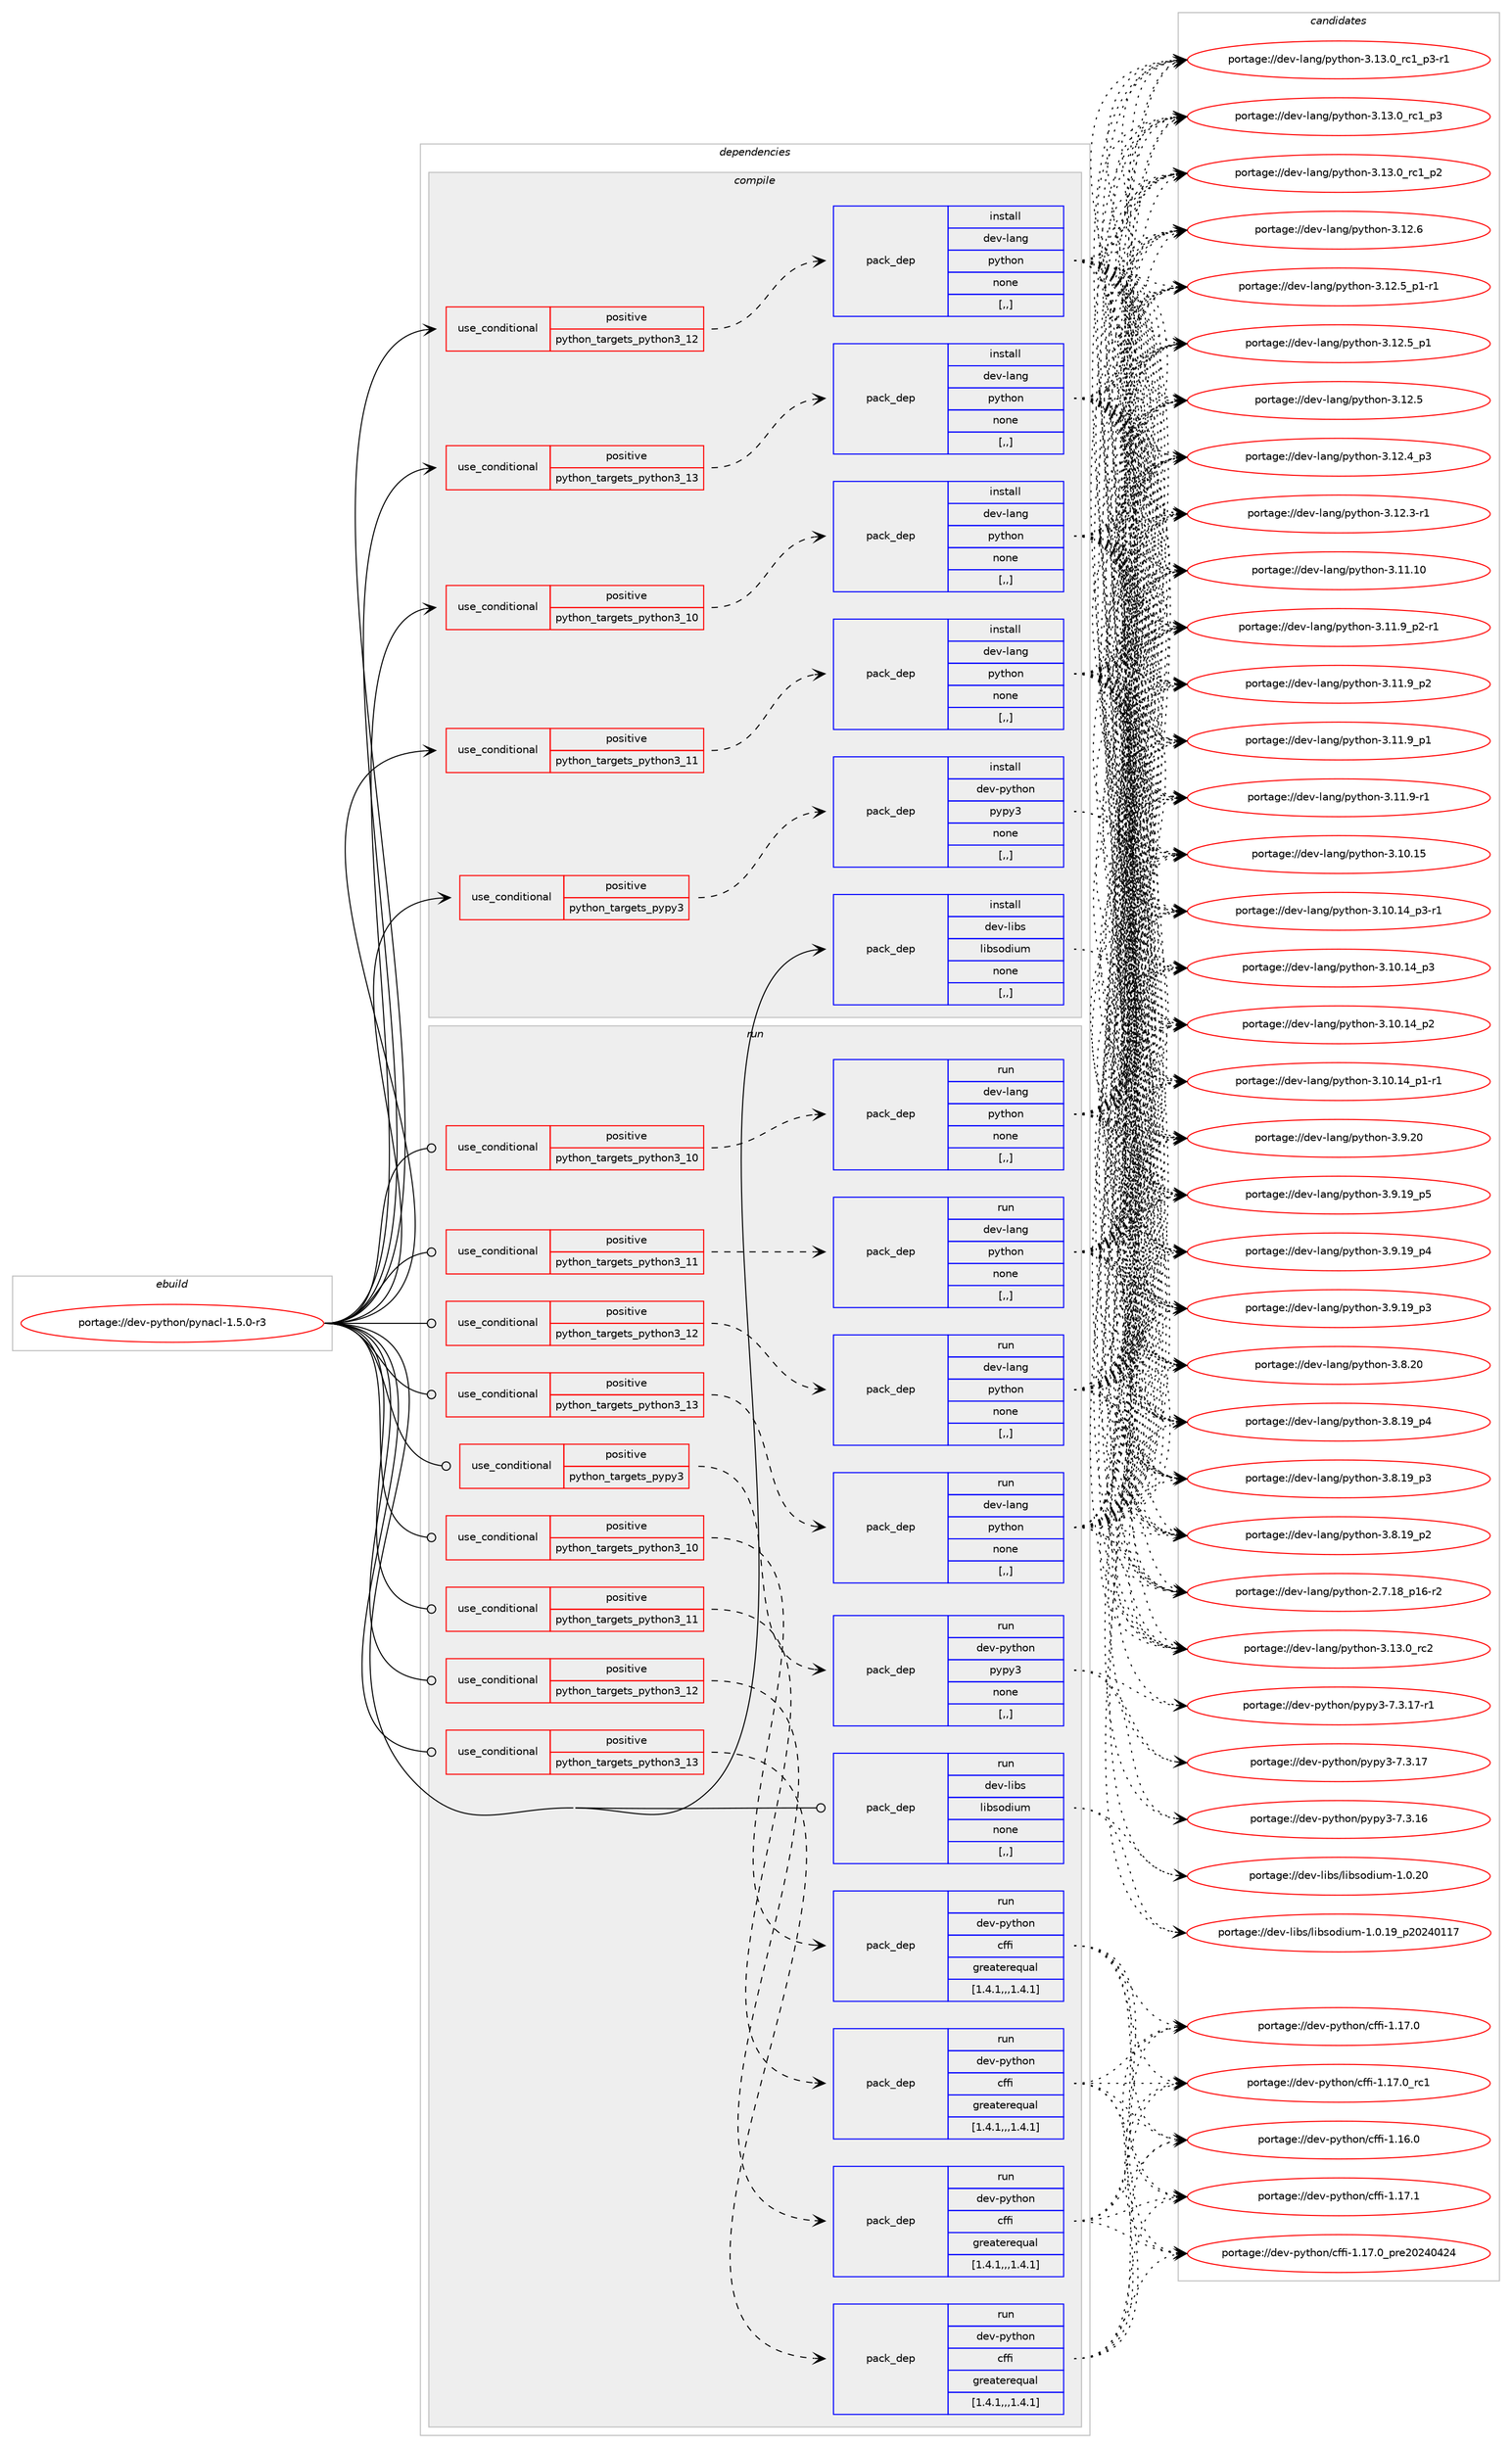 digraph prolog {

# *************
# Graph options
# *************

newrank=true;
concentrate=true;
compound=true;
graph [rankdir=LR,fontname=Helvetica,fontsize=10,ranksep=1.5];#, ranksep=2.5, nodesep=0.2];
edge  [arrowhead=vee];
node  [fontname=Helvetica,fontsize=10];

# **********
# The ebuild
# **********

subgraph cluster_leftcol {
color=gray;
label=<<i>ebuild</i>>;
id [label="portage://dev-python/pynacl-1.5.0-r3", color=red, width=4, href="../dev-python/pynacl-1.5.0-r3.svg"];
}

# ****************
# The dependencies
# ****************

subgraph cluster_midcol {
color=gray;
label=<<i>dependencies</i>>;
subgraph cluster_compile {
fillcolor="#eeeeee";
style=filled;
label=<<i>compile</i>>;
subgraph cond167723 {
dependency652137 [label=<<TABLE BORDER="0" CELLBORDER="1" CELLSPACING="0" CELLPADDING="4"><TR><TD ROWSPAN="3" CELLPADDING="10">use_conditional</TD></TR><TR><TD>positive</TD></TR><TR><TD>python_targets_pypy3</TD></TR></TABLE>>, shape=none, color=red];
subgraph pack479585 {
dependency652138 [label=<<TABLE BORDER="0" CELLBORDER="1" CELLSPACING="0" CELLPADDING="4" WIDTH="220"><TR><TD ROWSPAN="6" CELLPADDING="30">pack_dep</TD></TR><TR><TD WIDTH="110">install</TD></TR><TR><TD>dev-python</TD></TR><TR><TD>pypy3</TD></TR><TR><TD>none</TD></TR><TR><TD>[,,]</TD></TR></TABLE>>, shape=none, color=blue];
}
dependency652137:e -> dependency652138:w [weight=20,style="dashed",arrowhead="vee"];
}
id:e -> dependency652137:w [weight=20,style="solid",arrowhead="vee"];
subgraph cond167724 {
dependency652139 [label=<<TABLE BORDER="0" CELLBORDER="1" CELLSPACING="0" CELLPADDING="4"><TR><TD ROWSPAN="3" CELLPADDING="10">use_conditional</TD></TR><TR><TD>positive</TD></TR><TR><TD>python_targets_python3_10</TD></TR></TABLE>>, shape=none, color=red];
subgraph pack479586 {
dependency652140 [label=<<TABLE BORDER="0" CELLBORDER="1" CELLSPACING="0" CELLPADDING="4" WIDTH="220"><TR><TD ROWSPAN="6" CELLPADDING="30">pack_dep</TD></TR><TR><TD WIDTH="110">install</TD></TR><TR><TD>dev-lang</TD></TR><TR><TD>python</TD></TR><TR><TD>none</TD></TR><TR><TD>[,,]</TD></TR></TABLE>>, shape=none, color=blue];
}
dependency652139:e -> dependency652140:w [weight=20,style="dashed",arrowhead="vee"];
}
id:e -> dependency652139:w [weight=20,style="solid",arrowhead="vee"];
subgraph cond167725 {
dependency652141 [label=<<TABLE BORDER="0" CELLBORDER="1" CELLSPACING="0" CELLPADDING="4"><TR><TD ROWSPAN="3" CELLPADDING="10">use_conditional</TD></TR><TR><TD>positive</TD></TR><TR><TD>python_targets_python3_11</TD></TR></TABLE>>, shape=none, color=red];
subgraph pack479587 {
dependency652142 [label=<<TABLE BORDER="0" CELLBORDER="1" CELLSPACING="0" CELLPADDING="4" WIDTH="220"><TR><TD ROWSPAN="6" CELLPADDING="30">pack_dep</TD></TR><TR><TD WIDTH="110">install</TD></TR><TR><TD>dev-lang</TD></TR><TR><TD>python</TD></TR><TR><TD>none</TD></TR><TR><TD>[,,]</TD></TR></TABLE>>, shape=none, color=blue];
}
dependency652141:e -> dependency652142:w [weight=20,style="dashed",arrowhead="vee"];
}
id:e -> dependency652141:w [weight=20,style="solid",arrowhead="vee"];
subgraph cond167726 {
dependency652143 [label=<<TABLE BORDER="0" CELLBORDER="1" CELLSPACING="0" CELLPADDING="4"><TR><TD ROWSPAN="3" CELLPADDING="10">use_conditional</TD></TR><TR><TD>positive</TD></TR><TR><TD>python_targets_python3_12</TD></TR></TABLE>>, shape=none, color=red];
subgraph pack479588 {
dependency652144 [label=<<TABLE BORDER="0" CELLBORDER="1" CELLSPACING="0" CELLPADDING="4" WIDTH="220"><TR><TD ROWSPAN="6" CELLPADDING="30">pack_dep</TD></TR><TR><TD WIDTH="110">install</TD></TR><TR><TD>dev-lang</TD></TR><TR><TD>python</TD></TR><TR><TD>none</TD></TR><TR><TD>[,,]</TD></TR></TABLE>>, shape=none, color=blue];
}
dependency652143:e -> dependency652144:w [weight=20,style="dashed",arrowhead="vee"];
}
id:e -> dependency652143:w [weight=20,style="solid",arrowhead="vee"];
subgraph cond167727 {
dependency652145 [label=<<TABLE BORDER="0" CELLBORDER="1" CELLSPACING="0" CELLPADDING="4"><TR><TD ROWSPAN="3" CELLPADDING="10">use_conditional</TD></TR><TR><TD>positive</TD></TR><TR><TD>python_targets_python3_13</TD></TR></TABLE>>, shape=none, color=red];
subgraph pack479589 {
dependency652146 [label=<<TABLE BORDER="0" CELLBORDER="1" CELLSPACING="0" CELLPADDING="4" WIDTH="220"><TR><TD ROWSPAN="6" CELLPADDING="30">pack_dep</TD></TR><TR><TD WIDTH="110">install</TD></TR><TR><TD>dev-lang</TD></TR><TR><TD>python</TD></TR><TR><TD>none</TD></TR><TR><TD>[,,]</TD></TR></TABLE>>, shape=none, color=blue];
}
dependency652145:e -> dependency652146:w [weight=20,style="dashed",arrowhead="vee"];
}
id:e -> dependency652145:w [weight=20,style="solid",arrowhead="vee"];
subgraph pack479590 {
dependency652147 [label=<<TABLE BORDER="0" CELLBORDER="1" CELLSPACING="0" CELLPADDING="4" WIDTH="220"><TR><TD ROWSPAN="6" CELLPADDING="30">pack_dep</TD></TR><TR><TD WIDTH="110">install</TD></TR><TR><TD>dev-libs</TD></TR><TR><TD>libsodium</TD></TR><TR><TD>none</TD></TR><TR><TD>[,,]</TD></TR></TABLE>>, shape=none, color=blue];
}
id:e -> dependency652147:w [weight=20,style="solid",arrowhead="vee"];
}
subgraph cluster_compileandrun {
fillcolor="#eeeeee";
style=filled;
label=<<i>compile and run</i>>;
}
subgraph cluster_run {
fillcolor="#eeeeee";
style=filled;
label=<<i>run</i>>;
subgraph cond167728 {
dependency652148 [label=<<TABLE BORDER="0" CELLBORDER="1" CELLSPACING="0" CELLPADDING="4"><TR><TD ROWSPAN="3" CELLPADDING="10">use_conditional</TD></TR><TR><TD>positive</TD></TR><TR><TD>python_targets_pypy3</TD></TR></TABLE>>, shape=none, color=red];
subgraph pack479591 {
dependency652149 [label=<<TABLE BORDER="0" CELLBORDER="1" CELLSPACING="0" CELLPADDING="4" WIDTH="220"><TR><TD ROWSPAN="6" CELLPADDING="30">pack_dep</TD></TR><TR><TD WIDTH="110">run</TD></TR><TR><TD>dev-python</TD></TR><TR><TD>pypy3</TD></TR><TR><TD>none</TD></TR><TR><TD>[,,]</TD></TR></TABLE>>, shape=none, color=blue];
}
dependency652148:e -> dependency652149:w [weight=20,style="dashed",arrowhead="vee"];
}
id:e -> dependency652148:w [weight=20,style="solid",arrowhead="odot"];
subgraph cond167729 {
dependency652150 [label=<<TABLE BORDER="0" CELLBORDER="1" CELLSPACING="0" CELLPADDING="4"><TR><TD ROWSPAN="3" CELLPADDING="10">use_conditional</TD></TR><TR><TD>positive</TD></TR><TR><TD>python_targets_python3_10</TD></TR></TABLE>>, shape=none, color=red];
subgraph pack479592 {
dependency652151 [label=<<TABLE BORDER="0" CELLBORDER="1" CELLSPACING="0" CELLPADDING="4" WIDTH="220"><TR><TD ROWSPAN="6" CELLPADDING="30">pack_dep</TD></TR><TR><TD WIDTH="110">run</TD></TR><TR><TD>dev-lang</TD></TR><TR><TD>python</TD></TR><TR><TD>none</TD></TR><TR><TD>[,,]</TD></TR></TABLE>>, shape=none, color=blue];
}
dependency652150:e -> dependency652151:w [weight=20,style="dashed",arrowhead="vee"];
}
id:e -> dependency652150:w [weight=20,style="solid",arrowhead="odot"];
subgraph cond167730 {
dependency652152 [label=<<TABLE BORDER="0" CELLBORDER="1" CELLSPACING="0" CELLPADDING="4"><TR><TD ROWSPAN="3" CELLPADDING="10">use_conditional</TD></TR><TR><TD>positive</TD></TR><TR><TD>python_targets_python3_10</TD></TR></TABLE>>, shape=none, color=red];
subgraph pack479593 {
dependency652153 [label=<<TABLE BORDER="0" CELLBORDER="1" CELLSPACING="0" CELLPADDING="4" WIDTH="220"><TR><TD ROWSPAN="6" CELLPADDING="30">pack_dep</TD></TR><TR><TD WIDTH="110">run</TD></TR><TR><TD>dev-python</TD></TR><TR><TD>cffi</TD></TR><TR><TD>greaterequal</TD></TR><TR><TD>[1.4.1,,,1.4.1]</TD></TR></TABLE>>, shape=none, color=blue];
}
dependency652152:e -> dependency652153:w [weight=20,style="dashed",arrowhead="vee"];
}
id:e -> dependency652152:w [weight=20,style="solid",arrowhead="odot"];
subgraph cond167731 {
dependency652154 [label=<<TABLE BORDER="0" CELLBORDER="1" CELLSPACING="0" CELLPADDING="4"><TR><TD ROWSPAN="3" CELLPADDING="10">use_conditional</TD></TR><TR><TD>positive</TD></TR><TR><TD>python_targets_python3_11</TD></TR></TABLE>>, shape=none, color=red];
subgraph pack479594 {
dependency652155 [label=<<TABLE BORDER="0" CELLBORDER="1" CELLSPACING="0" CELLPADDING="4" WIDTH="220"><TR><TD ROWSPAN="6" CELLPADDING="30">pack_dep</TD></TR><TR><TD WIDTH="110">run</TD></TR><TR><TD>dev-lang</TD></TR><TR><TD>python</TD></TR><TR><TD>none</TD></TR><TR><TD>[,,]</TD></TR></TABLE>>, shape=none, color=blue];
}
dependency652154:e -> dependency652155:w [weight=20,style="dashed",arrowhead="vee"];
}
id:e -> dependency652154:w [weight=20,style="solid",arrowhead="odot"];
subgraph cond167732 {
dependency652156 [label=<<TABLE BORDER="0" CELLBORDER="1" CELLSPACING="0" CELLPADDING="4"><TR><TD ROWSPAN="3" CELLPADDING="10">use_conditional</TD></TR><TR><TD>positive</TD></TR><TR><TD>python_targets_python3_11</TD></TR></TABLE>>, shape=none, color=red];
subgraph pack479595 {
dependency652157 [label=<<TABLE BORDER="0" CELLBORDER="1" CELLSPACING="0" CELLPADDING="4" WIDTH="220"><TR><TD ROWSPAN="6" CELLPADDING="30">pack_dep</TD></TR><TR><TD WIDTH="110">run</TD></TR><TR><TD>dev-python</TD></TR><TR><TD>cffi</TD></TR><TR><TD>greaterequal</TD></TR><TR><TD>[1.4.1,,,1.4.1]</TD></TR></TABLE>>, shape=none, color=blue];
}
dependency652156:e -> dependency652157:w [weight=20,style="dashed",arrowhead="vee"];
}
id:e -> dependency652156:w [weight=20,style="solid",arrowhead="odot"];
subgraph cond167733 {
dependency652158 [label=<<TABLE BORDER="0" CELLBORDER="1" CELLSPACING="0" CELLPADDING="4"><TR><TD ROWSPAN="3" CELLPADDING="10">use_conditional</TD></TR><TR><TD>positive</TD></TR><TR><TD>python_targets_python3_12</TD></TR></TABLE>>, shape=none, color=red];
subgraph pack479596 {
dependency652159 [label=<<TABLE BORDER="0" CELLBORDER="1" CELLSPACING="0" CELLPADDING="4" WIDTH="220"><TR><TD ROWSPAN="6" CELLPADDING="30">pack_dep</TD></TR><TR><TD WIDTH="110">run</TD></TR><TR><TD>dev-lang</TD></TR><TR><TD>python</TD></TR><TR><TD>none</TD></TR><TR><TD>[,,]</TD></TR></TABLE>>, shape=none, color=blue];
}
dependency652158:e -> dependency652159:w [weight=20,style="dashed",arrowhead="vee"];
}
id:e -> dependency652158:w [weight=20,style="solid",arrowhead="odot"];
subgraph cond167734 {
dependency652160 [label=<<TABLE BORDER="0" CELLBORDER="1" CELLSPACING="0" CELLPADDING="4"><TR><TD ROWSPAN="3" CELLPADDING="10">use_conditional</TD></TR><TR><TD>positive</TD></TR><TR><TD>python_targets_python3_12</TD></TR></TABLE>>, shape=none, color=red];
subgraph pack479597 {
dependency652161 [label=<<TABLE BORDER="0" CELLBORDER="1" CELLSPACING="0" CELLPADDING="4" WIDTH="220"><TR><TD ROWSPAN="6" CELLPADDING="30">pack_dep</TD></TR><TR><TD WIDTH="110">run</TD></TR><TR><TD>dev-python</TD></TR><TR><TD>cffi</TD></TR><TR><TD>greaterequal</TD></TR><TR><TD>[1.4.1,,,1.4.1]</TD></TR></TABLE>>, shape=none, color=blue];
}
dependency652160:e -> dependency652161:w [weight=20,style="dashed",arrowhead="vee"];
}
id:e -> dependency652160:w [weight=20,style="solid",arrowhead="odot"];
subgraph cond167735 {
dependency652162 [label=<<TABLE BORDER="0" CELLBORDER="1" CELLSPACING="0" CELLPADDING="4"><TR><TD ROWSPAN="3" CELLPADDING="10">use_conditional</TD></TR><TR><TD>positive</TD></TR><TR><TD>python_targets_python3_13</TD></TR></TABLE>>, shape=none, color=red];
subgraph pack479598 {
dependency652163 [label=<<TABLE BORDER="0" CELLBORDER="1" CELLSPACING="0" CELLPADDING="4" WIDTH="220"><TR><TD ROWSPAN="6" CELLPADDING="30">pack_dep</TD></TR><TR><TD WIDTH="110">run</TD></TR><TR><TD>dev-lang</TD></TR><TR><TD>python</TD></TR><TR><TD>none</TD></TR><TR><TD>[,,]</TD></TR></TABLE>>, shape=none, color=blue];
}
dependency652162:e -> dependency652163:w [weight=20,style="dashed",arrowhead="vee"];
}
id:e -> dependency652162:w [weight=20,style="solid",arrowhead="odot"];
subgraph cond167736 {
dependency652164 [label=<<TABLE BORDER="0" CELLBORDER="1" CELLSPACING="0" CELLPADDING="4"><TR><TD ROWSPAN="3" CELLPADDING="10">use_conditional</TD></TR><TR><TD>positive</TD></TR><TR><TD>python_targets_python3_13</TD></TR></TABLE>>, shape=none, color=red];
subgraph pack479599 {
dependency652165 [label=<<TABLE BORDER="0" CELLBORDER="1" CELLSPACING="0" CELLPADDING="4" WIDTH="220"><TR><TD ROWSPAN="6" CELLPADDING="30">pack_dep</TD></TR><TR><TD WIDTH="110">run</TD></TR><TR><TD>dev-python</TD></TR><TR><TD>cffi</TD></TR><TR><TD>greaterequal</TD></TR><TR><TD>[1.4.1,,,1.4.1]</TD></TR></TABLE>>, shape=none, color=blue];
}
dependency652164:e -> dependency652165:w [weight=20,style="dashed",arrowhead="vee"];
}
id:e -> dependency652164:w [weight=20,style="solid",arrowhead="odot"];
subgraph pack479600 {
dependency652166 [label=<<TABLE BORDER="0" CELLBORDER="1" CELLSPACING="0" CELLPADDING="4" WIDTH="220"><TR><TD ROWSPAN="6" CELLPADDING="30">pack_dep</TD></TR><TR><TD WIDTH="110">run</TD></TR><TR><TD>dev-libs</TD></TR><TR><TD>libsodium</TD></TR><TR><TD>none</TD></TR><TR><TD>[,,]</TD></TR></TABLE>>, shape=none, color=blue];
}
id:e -> dependency652166:w [weight=20,style="solid",arrowhead="odot"];
}
}

# **************
# The candidates
# **************

subgraph cluster_choices {
rank=same;
color=gray;
label=<<i>candidates</i>>;

subgraph choice479585 {
color=black;
nodesep=1;
choice100101118451121211161041111104711212111212151455546514649554511449 [label="portage://dev-python/pypy3-7.3.17-r1", color=red, width=4,href="../dev-python/pypy3-7.3.17-r1.svg"];
choice10010111845112121116104111110471121211121215145554651464955 [label="portage://dev-python/pypy3-7.3.17", color=red, width=4,href="../dev-python/pypy3-7.3.17.svg"];
choice10010111845112121116104111110471121211121215145554651464954 [label="portage://dev-python/pypy3-7.3.16", color=red, width=4,href="../dev-python/pypy3-7.3.16.svg"];
dependency652138:e -> choice100101118451121211161041111104711212111212151455546514649554511449:w [style=dotted,weight="100"];
dependency652138:e -> choice10010111845112121116104111110471121211121215145554651464955:w [style=dotted,weight="100"];
dependency652138:e -> choice10010111845112121116104111110471121211121215145554651464954:w [style=dotted,weight="100"];
}
subgraph choice479586 {
color=black;
nodesep=1;
choice10010111845108971101034711212111610411111045514649514648951149950 [label="portage://dev-lang/python-3.13.0_rc2", color=red, width=4,href="../dev-lang/python-3.13.0_rc2.svg"];
choice1001011184510897110103471121211161041111104551464951464895114994995112514511449 [label="portage://dev-lang/python-3.13.0_rc1_p3-r1", color=red, width=4,href="../dev-lang/python-3.13.0_rc1_p3-r1.svg"];
choice100101118451089711010347112121116104111110455146495146489511499499511251 [label="portage://dev-lang/python-3.13.0_rc1_p3", color=red, width=4,href="../dev-lang/python-3.13.0_rc1_p3.svg"];
choice100101118451089711010347112121116104111110455146495146489511499499511250 [label="portage://dev-lang/python-3.13.0_rc1_p2", color=red, width=4,href="../dev-lang/python-3.13.0_rc1_p2.svg"];
choice10010111845108971101034711212111610411111045514649504654 [label="portage://dev-lang/python-3.12.6", color=red, width=4,href="../dev-lang/python-3.12.6.svg"];
choice1001011184510897110103471121211161041111104551464950465395112494511449 [label="portage://dev-lang/python-3.12.5_p1-r1", color=red, width=4,href="../dev-lang/python-3.12.5_p1-r1.svg"];
choice100101118451089711010347112121116104111110455146495046539511249 [label="portage://dev-lang/python-3.12.5_p1", color=red, width=4,href="../dev-lang/python-3.12.5_p1.svg"];
choice10010111845108971101034711212111610411111045514649504653 [label="portage://dev-lang/python-3.12.5", color=red, width=4,href="../dev-lang/python-3.12.5.svg"];
choice100101118451089711010347112121116104111110455146495046529511251 [label="portage://dev-lang/python-3.12.4_p3", color=red, width=4,href="../dev-lang/python-3.12.4_p3.svg"];
choice100101118451089711010347112121116104111110455146495046514511449 [label="portage://dev-lang/python-3.12.3-r1", color=red, width=4,href="../dev-lang/python-3.12.3-r1.svg"];
choice1001011184510897110103471121211161041111104551464949464948 [label="portage://dev-lang/python-3.11.10", color=red, width=4,href="../dev-lang/python-3.11.10.svg"];
choice1001011184510897110103471121211161041111104551464949465795112504511449 [label="portage://dev-lang/python-3.11.9_p2-r1", color=red, width=4,href="../dev-lang/python-3.11.9_p2-r1.svg"];
choice100101118451089711010347112121116104111110455146494946579511250 [label="portage://dev-lang/python-3.11.9_p2", color=red, width=4,href="../dev-lang/python-3.11.9_p2.svg"];
choice100101118451089711010347112121116104111110455146494946579511249 [label="portage://dev-lang/python-3.11.9_p1", color=red, width=4,href="../dev-lang/python-3.11.9_p1.svg"];
choice100101118451089711010347112121116104111110455146494946574511449 [label="portage://dev-lang/python-3.11.9-r1", color=red, width=4,href="../dev-lang/python-3.11.9-r1.svg"];
choice1001011184510897110103471121211161041111104551464948464953 [label="portage://dev-lang/python-3.10.15", color=red, width=4,href="../dev-lang/python-3.10.15.svg"];
choice100101118451089711010347112121116104111110455146494846495295112514511449 [label="portage://dev-lang/python-3.10.14_p3-r1", color=red, width=4,href="../dev-lang/python-3.10.14_p3-r1.svg"];
choice10010111845108971101034711212111610411111045514649484649529511251 [label="portage://dev-lang/python-3.10.14_p3", color=red, width=4,href="../dev-lang/python-3.10.14_p3.svg"];
choice10010111845108971101034711212111610411111045514649484649529511250 [label="portage://dev-lang/python-3.10.14_p2", color=red, width=4,href="../dev-lang/python-3.10.14_p2.svg"];
choice100101118451089711010347112121116104111110455146494846495295112494511449 [label="portage://dev-lang/python-3.10.14_p1-r1", color=red, width=4,href="../dev-lang/python-3.10.14_p1-r1.svg"];
choice10010111845108971101034711212111610411111045514657465048 [label="portage://dev-lang/python-3.9.20", color=red, width=4,href="../dev-lang/python-3.9.20.svg"];
choice100101118451089711010347112121116104111110455146574649579511253 [label="portage://dev-lang/python-3.9.19_p5", color=red, width=4,href="../dev-lang/python-3.9.19_p5.svg"];
choice100101118451089711010347112121116104111110455146574649579511252 [label="portage://dev-lang/python-3.9.19_p4", color=red, width=4,href="../dev-lang/python-3.9.19_p4.svg"];
choice100101118451089711010347112121116104111110455146574649579511251 [label="portage://dev-lang/python-3.9.19_p3", color=red, width=4,href="../dev-lang/python-3.9.19_p3.svg"];
choice10010111845108971101034711212111610411111045514656465048 [label="portage://dev-lang/python-3.8.20", color=red, width=4,href="../dev-lang/python-3.8.20.svg"];
choice100101118451089711010347112121116104111110455146564649579511252 [label="portage://dev-lang/python-3.8.19_p4", color=red, width=4,href="../dev-lang/python-3.8.19_p4.svg"];
choice100101118451089711010347112121116104111110455146564649579511251 [label="portage://dev-lang/python-3.8.19_p3", color=red, width=4,href="../dev-lang/python-3.8.19_p3.svg"];
choice100101118451089711010347112121116104111110455146564649579511250 [label="portage://dev-lang/python-3.8.19_p2", color=red, width=4,href="../dev-lang/python-3.8.19_p2.svg"];
choice100101118451089711010347112121116104111110455046554649569511249544511450 [label="portage://dev-lang/python-2.7.18_p16-r2", color=red, width=4,href="../dev-lang/python-2.7.18_p16-r2.svg"];
dependency652140:e -> choice10010111845108971101034711212111610411111045514649514648951149950:w [style=dotted,weight="100"];
dependency652140:e -> choice1001011184510897110103471121211161041111104551464951464895114994995112514511449:w [style=dotted,weight="100"];
dependency652140:e -> choice100101118451089711010347112121116104111110455146495146489511499499511251:w [style=dotted,weight="100"];
dependency652140:e -> choice100101118451089711010347112121116104111110455146495146489511499499511250:w [style=dotted,weight="100"];
dependency652140:e -> choice10010111845108971101034711212111610411111045514649504654:w [style=dotted,weight="100"];
dependency652140:e -> choice1001011184510897110103471121211161041111104551464950465395112494511449:w [style=dotted,weight="100"];
dependency652140:e -> choice100101118451089711010347112121116104111110455146495046539511249:w [style=dotted,weight="100"];
dependency652140:e -> choice10010111845108971101034711212111610411111045514649504653:w [style=dotted,weight="100"];
dependency652140:e -> choice100101118451089711010347112121116104111110455146495046529511251:w [style=dotted,weight="100"];
dependency652140:e -> choice100101118451089711010347112121116104111110455146495046514511449:w [style=dotted,weight="100"];
dependency652140:e -> choice1001011184510897110103471121211161041111104551464949464948:w [style=dotted,weight="100"];
dependency652140:e -> choice1001011184510897110103471121211161041111104551464949465795112504511449:w [style=dotted,weight="100"];
dependency652140:e -> choice100101118451089711010347112121116104111110455146494946579511250:w [style=dotted,weight="100"];
dependency652140:e -> choice100101118451089711010347112121116104111110455146494946579511249:w [style=dotted,weight="100"];
dependency652140:e -> choice100101118451089711010347112121116104111110455146494946574511449:w [style=dotted,weight="100"];
dependency652140:e -> choice1001011184510897110103471121211161041111104551464948464953:w [style=dotted,weight="100"];
dependency652140:e -> choice100101118451089711010347112121116104111110455146494846495295112514511449:w [style=dotted,weight="100"];
dependency652140:e -> choice10010111845108971101034711212111610411111045514649484649529511251:w [style=dotted,weight="100"];
dependency652140:e -> choice10010111845108971101034711212111610411111045514649484649529511250:w [style=dotted,weight="100"];
dependency652140:e -> choice100101118451089711010347112121116104111110455146494846495295112494511449:w [style=dotted,weight="100"];
dependency652140:e -> choice10010111845108971101034711212111610411111045514657465048:w [style=dotted,weight="100"];
dependency652140:e -> choice100101118451089711010347112121116104111110455146574649579511253:w [style=dotted,weight="100"];
dependency652140:e -> choice100101118451089711010347112121116104111110455146574649579511252:w [style=dotted,weight="100"];
dependency652140:e -> choice100101118451089711010347112121116104111110455146574649579511251:w [style=dotted,weight="100"];
dependency652140:e -> choice10010111845108971101034711212111610411111045514656465048:w [style=dotted,weight="100"];
dependency652140:e -> choice100101118451089711010347112121116104111110455146564649579511252:w [style=dotted,weight="100"];
dependency652140:e -> choice100101118451089711010347112121116104111110455146564649579511251:w [style=dotted,weight="100"];
dependency652140:e -> choice100101118451089711010347112121116104111110455146564649579511250:w [style=dotted,weight="100"];
dependency652140:e -> choice100101118451089711010347112121116104111110455046554649569511249544511450:w [style=dotted,weight="100"];
}
subgraph choice479587 {
color=black;
nodesep=1;
choice10010111845108971101034711212111610411111045514649514648951149950 [label="portage://dev-lang/python-3.13.0_rc2", color=red, width=4,href="../dev-lang/python-3.13.0_rc2.svg"];
choice1001011184510897110103471121211161041111104551464951464895114994995112514511449 [label="portage://dev-lang/python-3.13.0_rc1_p3-r1", color=red, width=4,href="../dev-lang/python-3.13.0_rc1_p3-r1.svg"];
choice100101118451089711010347112121116104111110455146495146489511499499511251 [label="portage://dev-lang/python-3.13.0_rc1_p3", color=red, width=4,href="../dev-lang/python-3.13.0_rc1_p3.svg"];
choice100101118451089711010347112121116104111110455146495146489511499499511250 [label="portage://dev-lang/python-3.13.0_rc1_p2", color=red, width=4,href="../dev-lang/python-3.13.0_rc1_p2.svg"];
choice10010111845108971101034711212111610411111045514649504654 [label="portage://dev-lang/python-3.12.6", color=red, width=4,href="../dev-lang/python-3.12.6.svg"];
choice1001011184510897110103471121211161041111104551464950465395112494511449 [label="portage://dev-lang/python-3.12.5_p1-r1", color=red, width=4,href="../dev-lang/python-3.12.5_p1-r1.svg"];
choice100101118451089711010347112121116104111110455146495046539511249 [label="portage://dev-lang/python-3.12.5_p1", color=red, width=4,href="../dev-lang/python-3.12.5_p1.svg"];
choice10010111845108971101034711212111610411111045514649504653 [label="portage://dev-lang/python-3.12.5", color=red, width=4,href="../dev-lang/python-3.12.5.svg"];
choice100101118451089711010347112121116104111110455146495046529511251 [label="portage://dev-lang/python-3.12.4_p3", color=red, width=4,href="../dev-lang/python-3.12.4_p3.svg"];
choice100101118451089711010347112121116104111110455146495046514511449 [label="portage://dev-lang/python-3.12.3-r1", color=red, width=4,href="../dev-lang/python-3.12.3-r1.svg"];
choice1001011184510897110103471121211161041111104551464949464948 [label="portage://dev-lang/python-3.11.10", color=red, width=4,href="../dev-lang/python-3.11.10.svg"];
choice1001011184510897110103471121211161041111104551464949465795112504511449 [label="portage://dev-lang/python-3.11.9_p2-r1", color=red, width=4,href="../dev-lang/python-3.11.9_p2-r1.svg"];
choice100101118451089711010347112121116104111110455146494946579511250 [label="portage://dev-lang/python-3.11.9_p2", color=red, width=4,href="../dev-lang/python-3.11.9_p2.svg"];
choice100101118451089711010347112121116104111110455146494946579511249 [label="portage://dev-lang/python-3.11.9_p1", color=red, width=4,href="../dev-lang/python-3.11.9_p1.svg"];
choice100101118451089711010347112121116104111110455146494946574511449 [label="portage://dev-lang/python-3.11.9-r1", color=red, width=4,href="../dev-lang/python-3.11.9-r1.svg"];
choice1001011184510897110103471121211161041111104551464948464953 [label="portage://dev-lang/python-3.10.15", color=red, width=4,href="../dev-lang/python-3.10.15.svg"];
choice100101118451089711010347112121116104111110455146494846495295112514511449 [label="portage://dev-lang/python-3.10.14_p3-r1", color=red, width=4,href="../dev-lang/python-3.10.14_p3-r1.svg"];
choice10010111845108971101034711212111610411111045514649484649529511251 [label="portage://dev-lang/python-3.10.14_p3", color=red, width=4,href="../dev-lang/python-3.10.14_p3.svg"];
choice10010111845108971101034711212111610411111045514649484649529511250 [label="portage://dev-lang/python-3.10.14_p2", color=red, width=4,href="../dev-lang/python-3.10.14_p2.svg"];
choice100101118451089711010347112121116104111110455146494846495295112494511449 [label="portage://dev-lang/python-3.10.14_p1-r1", color=red, width=4,href="../dev-lang/python-3.10.14_p1-r1.svg"];
choice10010111845108971101034711212111610411111045514657465048 [label="portage://dev-lang/python-3.9.20", color=red, width=4,href="../dev-lang/python-3.9.20.svg"];
choice100101118451089711010347112121116104111110455146574649579511253 [label="portage://dev-lang/python-3.9.19_p5", color=red, width=4,href="../dev-lang/python-3.9.19_p5.svg"];
choice100101118451089711010347112121116104111110455146574649579511252 [label="portage://dev-lang/python-3.9.19_p4", color=red, width=4,href="../dev-lang/python-3.9.19_p4.svg"];
choice100101118451089711010347112121116104111110455146574649579511251 [label="portage://dev-lang/python-3.9.19_p3", color=red, width=4,href="../dev-lang/python-3.9.19_p3.svg"];
choice10010111845108971101034711212111610411111045514656465048 [label="portage://dev-lang/python-3.8.20", color=red, width=4,href="../dev-lang/python-3.8.20.svg"];
choice100101118451089711010347112121116104111110455146564649579511252 [label="portage://dev-lang/python-3.8.19_p4", color=red, width=4,href="../dev-lang/python-3.8.19_p4.svg"];
choice100101118451089711010347112121116104111110455146564649579511251 [label="portage://dev-lang/python-3.8.19_p3", color=red, width=4,href="../dev-lang/python-3.8.19_p3.svg"];
choice100101118451089711010347112121116104111110455146564649579511250 [label="portage://dev-lang/python-3.8.19_p2", color=red, width=4,href="../dev-lang/python-3.8.19_p2.svg"];
choice100101118451089711010347112121116104111110455046554649569511249544511450 [label="portage://dev-lang/python-2.7.18_p16-r2", color=red, width=4,href="../dev-lang/python-2.7.18_p16-r2.svg"];
dependency652142:e -> choice10010111845108971101034711212111610411111045514649514648951149950:w [style=dotted,weight="100"];
dependency652142:e -> choice1001011184510897110103471121211161041111104551464951464895114994995112514511449:w [style=dotted,weight="100"];
dependency652142:e -> choice100101118451089711010347112121116104111110455146495146489511499499511251:w [style=dotted,weight="100"];
dependency652142:e -> choice100101118451089711010347112121116104111110455146495146489511499499511250:w [style=dotted,weight="100"];
dependency652142:e -> choice10010111845108971101034711212111610411111045514649504654:w [style=dotted,weight="100"];
dependency652142:e -> choice1001011184510897110103471121211161041111104551464950465395112494511449:w [style=dotted,weight="100"];
dependency652142:e -> choice100101118451089711010347112121116104111110455146495046539511249:w [style=dotted,weight="100"];
dependency652142:e -> choice10010111845108971101034711212111610411111045514649504653:w [style=dotted,weight="100"];
dependency652142:e -> choice100101118451089711010347112121116104111110455146495046529511251:w [style=dotted,weight="100"];
dependency652142:e -> choice100101118451089711010347112121116104111110455146495046514511449:w [style=dotted,weight="100"];
dependency652142:e -> choice1001011184510897110103471121211161041111104551464949464948:w [style=dotted,weight="100"];
dependency652142:e -> choice1001011184510897110103471121211161041111104551464949465795112504511449:w [style=dotted,weight="100"];
dependency652142:e -> choice100101118451089711010347112121116104111110455146494946579511250:w [style=dotted,weight="100"];
dependency652142:e -> choice100101118451089711010347112121116104111110455146494946579511249:w [style=dotted,weight="100"];
dependency652142:e -> choice100101118451089711010347112121116104111110455146494946574511449:w [style=dotted,weight="100"];
dependency652142:e -> choice1001011184510897110103471121211161041111104551464948464953:w [style=dotted,weight="100"];
dependency652142:e -> choice100101118451089711010347112121116104111110455146494846495295112514511449:w [style=dotted,weight="100"];
dependency652142:e -> choice10010111845108971101034711212111610411111045514649484649529511251:w [style=dotted,weight="100"];
dependency652142:e -> choice10010111845108971101034711212111610411111045514649484649529511250:w [style=dotted,weight="100"];
dependency652142:e -> choice100101118451089711010347112121116104111110455146494846495295112494511449:w [style=dotted,weight="100"];
dependency652142:e -> choice10010111845108971101034711212111610411111045514657465048:w [style=dotted,weight="100"];
dependency652142:e -> choice100101118451089711010347112121116104111110455146574649579511253:w [style=dotted,weight="100"];
dependency652142:e -> choice100101118451089711010347112121116104111110455146574649579511252:w [style=dotted,weight="100"];
dependency652142:e -> choice100101118451089711010347112121116104111110455146574649579511251:w [style=dotted,weight="100"];
dependency652142:e -> choice10010111845108971101034711212111610411111045514656465048:w [style=dotted,weight="100"];
dependency652142:e -> choice100101118451089711010347112121116104111110455146564649579511252:w [style=dotted,weight="100"];
dependency652142:e -> choice100101118451089711010347112121116104111110455146564649579511251:w [style=dotted,weight="100"];
dependency652142:e -> choice100101118451089711010347112121116104111110455146564649579511250:w [style=dotted,weight="100"];
dependency652142:e -> choice100101118451089711010347112121116104111110455046554649569511249544511450:w [style=dotted,weight="100"];
}
subgraph choice479588 {
color=black;
nodesep=1;
choice10010111845108971101034711212111610411111045514649514648951149950 [label="portage://dev-lang/python-3.13.0_rc2", color=red, width=4,href="../dev-lang/python-3.13.0_rc2.svg"];
choice1001011184510897110103471121211161041111104551464951464895114994995112514511449 [label="portage://dev-lang/python-3.13.0_rc1_p3-r1", color=red, width=4,href="../dev-lang/python-3.13.0_rc1_p3-r1.svg"];
choice100101118451089711010347112121116104111110455146495146489511499499511251 [label="portage://dev-lang/python-3.13.0_rc1_p3", color=red, width=4,href="../dev-lang/python-3.13.0_rc1_p3.svg"];
choice100101118451089711010347112121116104111110455146495146489511499499511250 [label="portage://dev-lang/python-3.13.0_rc1_p2", color=red, width=4,href="../dev-lang/python-3.13.0_rc1_p2.svg"];
choice10010111845108971101034711212111610411111045514649504654 [label="portage://dev-lang/python-3.12.6", color=red, width=4,href="../dev-lang/python-3.12.6.svg"];
choice1001011184510897110103471121211161041111104551464950465395112494511449 [label="portage://dev-lang/python-3.12.5_p1-r1", color=red, width=4,href="../dev-lang/python-3.12.5_p1-r1.svg"];
choice100101118451089711010347112121116104111110455146495046539511249 [label="portage://dev-lang/python-3.12.5_p1", color=red, width=4,href="../dev-lang/python-3.12.5_p1.svg"];
choice10010111845108971101034711212111610411111045514649504653 [label="portage://dev-lang/python-3.12.5", color=red, width=4,href="../dev-lang/python-3.12.5.svg"];
choice100101118451089711010347112121116104111110455146495046529511251 [label="portage://dev-lang/python-3.12.4_p3", color=red, width=4,href="../dev-lang/python-3.12.4_p3.svg"];
choice100101118451089711010347112121116104111110455146495046514511449 [label="portage://dev-lang/python-3.12.3-r1", color=red, width=4,href="../dev-lang/python-3.12.3-r1.svg"];
choice1001011184510897110103471121211161041111104551464949464948 [label="portage://dev-lang/python-3.11.10", color=red, width=4,href="../dev-lang/python-3.11.10.svg"];
choice1001011184510897110103471121211161041111104551464949465795112504511449 [label="portage://dev-lang/python-3.11.9_p2-r1", color=red, width=4,href="../dev-lang/python-3.11.9_p2-r1.svg"];
choice100101118451089711010347112121116104111110455146494946579511250 [label="portage://dev-lang/python-3.11.9_p2", color=red, width=4,href="../dev-lang/python-3.11.9_p2.svg"];
choice100101118451089711010347112121116104111110455146494946579511249 [label="portage://dev-lang/python-3.11.9_p1", color=red, width=4,href="../dev-lang/python-3.11.9_p1.svg"];
choice100101118451089711010347112121116104111110455146494946574511449 [label="portage://dev-lang/python-3.11.9-r1", color=red, width=4,href="../dev-lang/python-3.11.9-r1.svg"];
choice1001011184510897110103471121211161041111104551464948464953 [label="portage://dev-lang/python-3.10.15", color=red, width=4,href="../dev-lang/python-3.10.15.svg"];
choice100101118451089711010347112121116104111110455146494846495295112514511449 [label="portage://dev-lang/python-3.10.14_p3-r1", color=red, width=4,href="../dev-lang/python-3.10.14_p3-r1.svg"];
choice10010111845108971101034711212111610411111045514649484649529511251 [label="portage://dev-lang/python-3.10.14_p3", color=red, width=4,href="../dev-lang/python-3.10.14_p3.svg"];
choice10010111845108971101034711212111610411111045514649484649529511250 [label="portage://dev-lang/python-3.10.14_p2", color=red, width=4,href="../dev-lang/python-3.10.14_p2.svg"];
choice100101118451089711010347112121116104111110455146494846495295112494511449 [label="portage://dev-lang/python-3.10.14_p1-r1", color=red, width=4,href="../dev-lang/python-3.10.14_p1-r1.svg"];
choice10010111845108971101034711212111610411111045514657465048 [label="portage://dev-lang/python-3.9.20", color=red, width=4,href="../dev-lang/python-3.9.20.svg"];
choice100101118451089711010347112121116104111110455146574649579511253 [label="portage://dev-lang/python-3.9.19_p5", color=red, width=4,href="../dev-lang/python-3.9.19_p5.svg"];
choice100101118451089711010347112121116104111110455146574649579511252 [label="portage://dev-lang/python-3.9.19_p4", color=red, width=4,href="../dev-lang/python-3.9.19_p4.svg"];
choice100101118451089711010347112121116104111110455146574649579511251 [label="portage://dev-lang/python-3.9.19_p3", color=red, width=4,href="../dev-lang/python-3.9.19_p3.svg"];
choice10010111845108971101034711212111610411111045514656465048 [label="portage://dev-lang/python-3.8.20", color=red, width=4,href="../dev-lang/python-3.8.20.svg"];
choice100101118451089711010347112121116104111110455146564649579511252 [label="portage://dev-lang/python-3.8.19_p4", color=red, width=4,href="../dev-lang/python-3.8.19_p4.svg"];
choice100101118451089711010347112121116104111110455146564649579511251 [label="portage://dev-lang/python-3.8.19_p3", color=red, width=4,href="../dev-lang/python-3.8.19_p3.svg"];
choice100101118451089711010347112121116104111110455146564649579511250 [label="portage://dev-lang/python-3.8.19_p2", color=red, width=4,href="../dev-lang/python-3.8.19_p2.svg"];
choice100101118451089711010347112121116104111110455046554649569511249544511450 [label="portage://dev-lang/python-2.7.18_p16-r2", color=red, width=4,href="../dev-lang/python-2.7.18_p16-r2.svg"];
dependency652144:e -> choice10010111845108971101034711212111610411111045514649514648951149950:w [style=dotted,weight="100"];
dependency652144:e -> choice1001011184510897110103471121211161041111104551464951464895114994995112514511449:w [style=dotted,weight="100"];
dependency652144:e -> choice100101118451089711010347112121116104111110455146495146489511499499511251:w [style=dotted,weight="100"];
dependency652144:e -> choice100101118451089711010347112121116104111110455146495146489511499499511250:w [style=dotted,weight="100"];
dependency652144:e -> choice10010111845108971101034711212111610411111045514649504654:w [style=dotted,weight="100"];
dependency652144:e -> choice1001011184510897110103471121211161041111104551464950465395112494511449:w [style=dotted,weight="100"];
dependency652144:e -> choice100101118451089711010347112121116104111110455146495046539511249:w [style=dotted,weight="100"];
dependency652144:e -> choice10010111845108971101034711212111610411111045514649504653:w [style=dotted,weight="100"];
dependency652144:e -> choice100101118451089711010347112121116104111110455146495046529511251:w [style=dotted,weight="100"];
dependency652144:e -> choice100101118451089711010347112121116104111110455146495046514511449:w [style=dotted,weight="100"];
dependency652144:e -> choice1001011184510897110103471121211161041111104551464949464948:w [style=dotted,weight="100"];
dependency652144:e -> choice1001011184510897110103471121211161041111104551464949465795112504511449:w [style=dotted,weight="100"];
dependency652144:e -> choice100101118451089711010347112121116104111110455146494946579511250:w [style=dotted,weight="100"];
dependency652144:e -> choice100101118451089711010347112121116104111110455146494946579511249:w [style=dotted,weight="100"];
dependency652144:e -> choice100101118451089711010347112121116104111110455146494946574511449:w [style=dotted,weight="100"];
dependency652144:e -> choice1001011184510897110103471121211161041111104551464948464953:w [style=dotted,weight="100"];
dependency652144:e -> choice100101118451089711010347112121116104111110455146494846495295112514511449:w [style=dotted,weight="100"];
dependency652144:e -> choice10010111845108971101034711212111610411111045514649484649529511251:w [style=dotted,weight="100"];
dependency652144:e -> choice10010111845108971101034711212111610411111045514649484649529511250:w [style=dotted,weight="100"];
dependency652144:e -> choice100101118451089711010347112121116104111110455146494846495295112494511449:w [style=dotted,weight="100"];
dependency652144:e -> choice10010111845108971101034711212111610411111045514657465048:w [style=dotted,weight="100"];
dependency652144:e -> choice100101118451089711010347112121116104111110455146574649579511253:w [style=dotted,weight="100"];
dependency652144:e -> choice100101118451089711010347112121116104111110455146574649579511252:w [style=dotted,weight="100"];
dependency652144:e -> choice100101118451089711010347112121116104111110455146574649579511251:w [style=dotted,weight="100"];
dependency652144:e -> choice10010111845108971101034711212111610411111045514656465048:w [style=dotted,weight="100"];
dependency652144:e -> choice100101118451089711010347112121116104111110455146564649579511252:w [style=dotted,weight="100"];
dependency652144:e -> choice100101118451089711010347112121116104111110455146564649579511251:w [style=dotted,weight="100"];
dependency652144:e -> choice100101118451089711010347112121116104111110455146564649579511250:w [style=dotted,weight="100"];
dependency652144:e -> choice100101118451089711010347112121116104111110455046554649569511249544511450:w [style=dotted,weight="100"];
}
subgraph choice479589 {
color=black;
nodesep=1;
choice10010111845108971101034711212111610411111045514649514648951149950 [label="portage://dev-lang/python-3.13.0_rc2", color=red, width=4,href="../dev-lang/python-3.13.0_rc2.svg"];
choice1001011184510897110103471121211161041111104551464951464895114994995112514511449 [label="portage://dev-lang/python-3.13.0_rc1_p3-r1", color=red, width=4,href="../dev-lang/python-3.13.0_rc1_p3-r1.svg"];
choice100101118451089711010347112121116104111110455146495146489511499499511251 [label="portage://dev-lang/python-3.13.0_rc1_p3", color=red, width=4,href="../dev-lang/python-3.13.0_rc1_p3.svg"];
choice100101118451089711010347112121116104111110455146495146489511499499511250 [label="portage://dev-lang/python-3.13.0_rc1_p2", color=red, width=4,href="../dev-lang/python-3.13.0_rc1_p2.svg"];
choice10010111845108971101034711212111610411111045514649504654 [label="portage://dev-lang/python-3.12.6", color=red, width=4,href="../dev-lang/python-3.12.6.svg"];
choice1001011184510897110103471121211161041111104551464950465395112494511449 [label="portage://dev-lang/python-3.12.5_p1-r1", color=red, width=4,href="../dev-lang/python-3.12.5_p1-r1.svg"];
choice100101118451089711010347112121116104111110455146495046539511249 [label="portage://dev-lang/python-3.12.5_p1", color=red, width=4,href="../dev-lang/python-3.12.5_p1.svg"];
choice10010111845108971101034711212111610411111045514649504653 [label="portage://dev-lang/python-3.12.5", color=red, width=4,href="../dev-lang/python-3.12.5.svg"];
choice100101118451089711010347112121116104111110455146495046529511251 [label="portage://dev-lang/python-3.12.4_p3", color=red, width=4,href="../dev-lang/python-3.12.4_p3.svg"];
choice100101118451089711010347112121116104111110455146495046514511449 [label="portage://dev-lang/python-3.12.3-r1", color=red, width=4,href="../dev-lang/python-3.12.3-r1.svg"];
choice1001011184510897110103471121211161041111104551464949464948 [label="portage://dev-lang/python-3.11.10", color=red, width=4,href="../dev-lang/python-3.11.10.svg"];
choice1001011184510897110103471121211161041111104551464949465795112504511449 [label="portage://dev-lang/python-3.11.9_p2-r1", color=red, width=4,href="../dev-lang/python-3.11.9_p2-r1.svg"];
choice100101118451089711010347112121116104111110455146494946579511250 [label="portage://dev-lang/python-3.11.9_p2", color=red, width=4,href="../dev-lang/python-3.11.9_p2.svg"];
choice100101118451089711010347112121116104111110455146494946579511249 [label="portage://dev-lang/python-3.11.9_p1", color=red, width=4,href="../dev-lang/python-3.11.9_p1.svg"];
choice100101118451089711010347112121116104111110455146494946574511449 [label="portage://dev-lang/python-3.11.9-r1", color=red, width=4,href="../dev-lang/python-3.11.9-r1.svg"];
choice1001011184510897110103471121211161041111104551464948464953 [label="portage://dev-lang/python-3.10.15", color=red, width=4,href="../dev-lang/python-3.10.15.svg"];
choice100101118451089711010347112121116104111110455146494846495295112514511449 [label="portage://dev-lang/python-3.10.14_p3-r1", color=red, width=4,href="../dev-lang/python-3.10.14_p3-r1.svg"];
choice10010111845108971101034711212111610411111045514649484649529511251 [label="portage://dev-lang/python-3.10.14_p3", color=red, width=4,href="../dev-lang/python-3.10.14_p3.svg"];
choice10010111845108971101034711212111610411111045514649484649529511250 [label="portage://dev-lang/python-3.10.14_p2", color=red, width=4,href="../dev-lang/python-3.10.14_p2.svg"];
choice100101118451089711010347112121116104111110455146494846495295112494511449 [label="portage://dev-lang/python-3.10.14_p1-r1", color=red, width=4,href="../dev-lang/python-3.10.14_p1-r1.svg"];
choice10010111845108971101034711212111610411111045514657465048 [label="portage://dev-lang/python-3.9.20", color=red, width=4,href="../dev-lang/python-3.9.20.svg"];
choice100101118451089711010347112121116104111110455146574649579511253 [label="portage://dev-lang/python-3.9.19_p5", color=red, width=4,href="../dev-lang/python-3.9.19_p5.svg"];
choice100101118451089711010347112121116104111110455146574649579511252 [label="portage://dev-lang/python-3.9.19_p4", color=red, width=4,href="../dev-lang/python-3.9.19_p4.svg"];
choice100101118451089711010347112121116104111110455146574649579511251 [label="portage://dev-lang/python-3.9.19_p3", color=red, width=4,href="../dev-lang/python-3.9.19_p3.svg"];
choice10010111845108971101034711212111610411111045514656465048 [label="portage://dev-lang/python-3.8.20", color=red, width=4,href="../dev-lang/python-3.8.20.svg"];
choice100101118451089711010347112121116104111110455146564649579511252 [label="portage://dev-lang/python-3.8.19_p4", color=red, width=4,href="../dev-lang/python-3.8.19_p4.svg"];
choice100101118451089711010347112121116104111110455146564649579511251 [label="portage://dev-lang/python-3.8.19_p3", color=red, width=4,href="../dev-lang/python-3.8.19_p3.svg"];
choice100101118451089711010347112121116104111110455146564649579511250 [label="portage://dev-lang/python-3.8.19_p2", color=red, width=4,href="../dev-lang/python-3.8.19_p2.svg"];
choice100101118451089711010347112121116104111110455046554649569511249544511450 [label="portage://dev-lang/python-2.7.18_p16-r2", color=red, width=4,href="../dev-lang/python-2.7.18_p16-r2.svg"];
dependency652146:e -> choice10010111845108971101034711212111610411111045514649514648951149950:w [style=dotted,weight="100"];
dependency652146:e -> choice1001011184510897110103471121211161041111104551464951464895114994995112514511449:w [style=dotted,weight="100"];
dependency652146:e -> choice100101118451089711010347112121116104111110455146495146489511499499511251:w [style=dotted,weight="100"];
dependency652146:e -> choice100101118451089711010347112121116104111110455146495146489511499499511250:w [style=dotted,weight="100"];
dependency652146:e -> choice10010111845108971101034711212111610411111045514649504654:w [style=dotted,weight="100"];
dependency652146:e -> choice1001011184510897110103471121211161041111104551464950465395112494511449:w [style=dotted,weight="100"];
dependency652146:e -> choice100101118451089711010347112121116104111110455146495046539511249:w [style=dotted,weight="100"];
dependency652146:e -> choice10010111845108971101034711212111610411111045514649504653:w [style=dotted,weight="100"];
dependency652146:e -> choice100101118451089711010347112121116104111110455146495046529511251:w [style=dotted,weight="100"];
dependency652146:e -> choice100101118451089711010347112121116104111110455146495046514511449:w [style=dotted,weight="100"];
dependency652146:e -> choice1001011184510897110103471121211161041111104551464949464948:w [style=dotted,weight="100"];
dependency652146:e -> choice1001011184510897110103471121211161041111104551464949465795112504511449:w [style=dotted,weight="100"];
dependency652146:e -> choice100101118451089711010347112121116104111110455146494946579511250:w [style=dotted,weight="100"];
dependency652146:e -> choice100101118451089711010347112121116104111110455146494946579511249:w [style=dotted,weight="100"];
dependency652146:e -> choice100101118451089711010347112121116104111110455146494946574511449:w [style=dotted,weight="100"];
dependency652146:e -> choice1001011184510897110103471121211161041111104551464948464953:w [style=dotted,weight="100"];
dependency652146:e -> choice100101118451089711010347112121116104111110455146494846495295112514511449:w [style=dotted,weight="100"];
dependency652146:e -> choice10010111845108971101034711212111610411111045514649484649529511251:w [style=dotted,weight="100"];
dependency652146:e -> choice10010111845108971101034711212111610411111045514649484649529511250:w [style=dotted,weight="100"];
dependency652146:e -> choice100101118451089711010347112121116104111110455146494846495295112494511449:w [style=dotted,weight="100"];
dependency652146:e -> choice10010111845108971101034711212111610411111045514657465048:w [style=dotted,weight="100"];
dependency652146:e -> choice100101118451089711010347112121116104111110455146574649579511253:w [style=dotted,weight="100"];
dependency652146:e -> choice100101118451089711010347112121116104111110455146574649579511252:w [style=dotted,weight="100"];
dependency652146:e -> choice100101118451089711010347112121116104111110455146574649579511251:w [style=dotted,weight="100"];
dependency652146:e -> choice10010111845108971101034711212111610411111045514656465048:w [style=dotted,weight="100"];
dependency652146:e -> choice100101118451089711010347112121116104111110455146564649579511252:w [style=dotted,weight="100"];
dependency652146:e -> choice100101118451089711010347112121116104111110455146564649579511251:w [style=dotted,weight="100"];
dependency652146:e -> choice100101118451089711010347112121116104111110455146564649579511250:w [style=dotted,weight="100"];
dependency652146:e -> choice100101118451089711010347112121116104111110455046554649569511249544511450:w [style=dotted,weight="100"];
}
subgraph choice479590 {
color=black;
nodesep=1;
choice1001011184510810598115471081059811511110010511710945494648465048 [label="portage://dev-libs/libsodium-1.0.20", color=red, width=4,href="../dev-libs/libsodium-1.0.20.svg"];
choice1001011184510810598115471081059811511110010511710945494648464957951125048505248494955 [label="portage://dev-libs/libsodium-1.0.19_p20240117", color=red, width=4,href="../dev-libs/libsodium-1.0.19_p20240117.svg"];
dependency652147:e -> choice1001011184510810598115471081059811511110010511710945494648465048:w [style=dotted,weight="100"];
dependency652147:e -> choice1001011184510810598115471081059811511110010511710945494648464957951125048505248494955:w [style=dotted,weight="100"];
}
subgraph choice479591 {
color=black;
nodesep=1;
choice100101118451121211161041111104711212111212151455546514649554511449 [label="portage://dev-python/pypy3-7.3.17-r1", color=red, width=4,href="../dev-python/pypy3-7.3.17-r1.svg"];
choice10010111845112121116104111110471121211121215145554651464955 [label="portage://dev-python/pypy3-7.3.17", color=red, width=4,href="../dev-python/pypy3-7.3.17.svg"];
choice10010111845112121116104111110471121211121215145554651464954 [label="portage://dev-python/pypy3-7.3.16", color=red, width=4,href="../dev-python/pypy3-7.3.16.svg"];
dependency652149:e -> choice100101118451121211161041111104711212111212151455546514649554511449:w [style=dotted,weight="100"];
dependency652149:e -> choice10010111845112121116104111110471121211121215145554651464955:w [style=dotted,weight="100"];
dependency652149:e -> choice10010111845112121116104111110471121211121215145554651464954:w [style=dotted,weight="100"];
}
subgraph choice479592 {
color=black;
nodesep=1;
choice10010111845108971101034711212111610411111045514649514648951149950 [label="portage://dev-lang/python-3.13.0_rc2", color=red, width=4,href="../dev-lang/python-3.13.0_rc2.svg"];
choice1001011184510897110103471121211161041111104551464951464895114994995112514511449 [label="portage://dev-lang/python-3.13.0_rc1_p3-r1", color=red, width=4,href="../dev-lang/python-3.13.0_rc1_p3-r1.svg"];
choice100101118451089711010347112121116104111110455146495146489511499499511251 [label="portage://dev-lang/python-3.13.0_rc1_p3", color=red, width=4,href="../dev-lang/python-3.13.0_rc1_p3.svg"];
choice100101118451089711010347112121116104111110455146495146489511499499511250 [label="portage://dev-lang/python-3.13.0_rc1_p2", color=red, width=4,href="../dev-lang/python-3.13.0_rc1_p2.svg"];
choice10010111845108971101034711212111610411111045514649504654 [label="portage://dev-lang/python-3.12.6", color=red, width=4,href="../dev-lang/python-3.12.6.svg"];
choice1001011184510897110103471121211161041111104551464950465395112494511449 [label="portage://dev-lang/python-3.12.5_p1-r1", color=red, width=4,href="../dev-lang/python-3.12.5_p1-r1.svg"];
choice100101118451089711010347112121116104111110455146495046539511249 [label="portage://dev-lang/python-3.12.5_p1", color=red, width=4,href="../dev-lang/python-3.12.5_p1.svg"];
choice10010111845108971101034711212111610411111045514649504653 [label="portage://dev-lang/python-3.12.5", color=red, width=4,href="../dev-lang/python-3.12.5.svg"];
choice100101118451089711010347112121116104111110455146495046529511251 [label="portage://dev-lang/python-3.12.4_p3", color=red, width=4,href="../dev-lang/python-3.12.4_p3.svg"];
choice100101118451089711010347112121116104111110455146495046514511449 [label="portage://dev-lang/python-3.12.3-r1", color=red, width=4,href="../dev-lang/python-3.12.3-r1.svg"];
choice1001011184510897110103471121211161041111104551464949464948 [label="portage://dev-lang/python-3.11.10", color=red, width=4,href="../dev-lang/python-3.11.10.svg"];
choice1001011184510897110103471121211161041111104551464949465795112504511449 [label="portage://dev-lang/python-3.11.9_p2-r1", color=red, width=4,href="../dev-lang/python-3.11.9_p2-r1.svg"];
choice100101118451089711010347112121116104111110455146494946579511250 [label="portage://dev-lang/python-3.11.9_p2", color=red, width=4,href="../dev-lang/python-3.11.9_p2.svg"];
choice100101118451089711010347112121116104111110455146494946579511249 [label="portage://dev-lang/python-3.11.9_p1", color=red, width=4,href="../dev-lang/python-3.11.9_p1.svg"];
choice100101118451089711010347112121116104111110455146494946574511449 [label="portage://dev-lang/python-3.11.9-r1", color=red, width=4,href="../dev-lang/python-3.11.9-r1.svg"];
choice1001011184510897110103471121211161041111104551464948464953 [label="portage://dev-lang/python-3.10.15", color=red, width=4,href="../dev-lang/python-3.10.15.svg"];
choice100101118451089711010347112121116104111110455146494846495295112514511449 [label="portage://dev-lang/python-3.10.14_p3-r1", color=red, width=4,href="../dev-lang/python-3.10.14_p3-r1.svg"];
choice10010111845108971101034711212111610411111045514649484649529511251 [label="portage://dev-lang/python-3.10.14_p3", color=red, width=4,href="../dev-lang/python-3.10.14_p3.svg"];
choice10010111845108971101034711212111610411111045514649484649529511250 [label="portage://dev-lang/python-3.10.14_p2", color=red, width=4,href="../dev-lang/python-3.10.14_p2.svg"];
choice100101118451089711010347112121116104111110455146494846495295112494511449 [label="portage://dev-lang/python-3.10.14_p1-r1", color=red, width=4,href="../dev-lang/python-3.10.14_p1-r1.svg"];
choice10010111845108971101034711212111610411111045514657465048 [label="portage://dev-lang/python-3.9.20", color=red, width=4,href="../dev-lang/python-3.9.20.svg"];
choice100101118451089711010347112121116104111110455146574649579511253 [label="portage://dev-lang/python-3.9.19_p5", color=red, width=4,href="../dev-lang/python-3.9.19_p5.svg"];
choice100101118451089711010347112121116104111110455146574649579511252 [label="portage://dev-lang/python-3.9.19_p4", color=red, width=4,href="../dev-lang/python-3.9.19_p4.svg"];
choice100101118451089711010347112121116104111110455146574649579511251 [label="portage://dev-lang/python-3.9.19_p3", color=red, width=4,href="../dev-lang/python-3.9.19_p3.svg"];
choice10010111845108971101034711212111610411111045514656465048 [label="portage://dev-lang/python-3.8.20", color=red, width=4,href="../dev-lang/python-3.8.20.svg"];
choice100101118451089711010347112121116104111110455146564649579511252 [label="portage://dev-lang/python-3.8.19_p4", color=red, width=4,href="../dev-lang/python-3.8.19_p4.svg"];
choice100101118451089711010347112121116104111110455146564649579511251 [label="portage://dev-lang/python-3.8.19_p3", color=red, width=4,href="../dev-lang/python-3.8.19_p3.svg"];
choice100101118451089711010347112121116104111110455146564649579511250 [label="portage://dev-lang/python-3.8.19_p2", color=red, width=4,href="../dev-lang/python-3.8.19_p2.svg"];
choice100101118451089711010347112121116104111110455046554649569511249544511450 [label="portage://dev-lang/python-2.7.18_p16-r2", color=red, width=4,href="../dev-lang/python-2.7.18_p16-r2.svg"];
dependency652151:e -> choice10010111845108971101034711212111610411111045514649514648951149950:w [style=dotted,weight="100"];
dependency652151:e -> choice1001011184510897110103471121211161041111104551464951464895114994995112514511449:w [style=dotted,weight="100"];
dependency652151:e -> choice100101118451089711010347112121116104111110455146495146489511499499511251:w [style=dotted,weight="100"];
dependency652151:e -> choice100101118451089711010347112121116104111110455146495146489511499499511250:w [style=dotted,weight="100"];
dependency652151:e -> choice10010111845108971101034711212111610411111045514649504654:w [style=dotted,weight="100"];
dependency652151:e -> choice1001011184510897110103471121211161041111104551464950465395112494511449:w [style=dotted,weight="100"];
dependency652151:e -> choice100101118451089711010347112121116104111110455146495046539511249:w [style=dotted,weight="100"];
dependency652151:e -> choice10010111845108971101034711212111610411111045514649504653:w [style=dotted,weight="100"];
dependency652151:e -> choice100101118451089711010347112121116104111110455146495046529511251:w [style=dotted,weight="100"];
dependency652151:e -> choice100101118451089711010347112121116104111110455146495046514511449:w [style=dotted,weight="100"];
dependency652151:e -> choice1001011184510897110103471121211161041111104551464949464948:w [style=dotted,weight="100"];
dependency652151:e -> choice1001011184510897110103471121211161041111104551464949465795112504511449:w [style=dotted,weight="100"];
dependency652151:e -> choice100101118451089711010347112121116104111110455146494946579511250:w [style=dotted,weight="100"];
dependency652151:e -> choice100101118451089711010347112121116104111110455146494946579511249:w [style=dotted,weight="100"];
dependency652151:e -> choice100101118451089711010347112121116104111110455146494946574511449:w [style=dotted,weight="100"];
dependency652151:e -> choice1001011184510897110103471121211161041111104551464948464953:w [style=dotted,weight="100"];
dependency652151:e -> choice100101118451089711010347112121116104111110455146494846495295112514511449:w [style=dotted,weight="100"];
dependency652151:e -> choice10010111845108971101034711212111610411111045514649484649529511251:w [style=dotted,weight="100"];
dependency652151:e -> choice10010111845108971101034711212111610411111045514649484649529511250:w [style=dotted,weight="100"];
dependency652151:e -> choice100101118451089711010347112121116104111110455146494846495295112494511449:w [style=dotted,weight="100"];
dependency652151:e -> choice10010111845108971101034711212111610411111045514657465048:w [style=dotted,weight="100"];
dependency652151:e -> choice100101118451089711010347112121116104111110455146574649579511253:w [style=dotted,weight="100"];
dependency652151:e -> choice100101118451089711010347112121116104111110455146574649579511252:w [style=dotted,weight="100"];
dependency652151:e -> choice100101118451089711010347112121116104111110455146574649579511251:w [style=dotted,weight="100"];
dependency652151:e -> choice10010111845108971101034711212111610411111045514656465048:w [style=dotted,weight="100"];
dependency652151:e -> choice100101118451089711010347112121116104111110455146564649579511252:w [style=dotted,weight="100"];
dependency652151:e -> choice100101118451089711010347112121116104111110455146564649579511251:w [style=dotted,weight="100"];
dependency652151:e -> choice100101118451089711010347112121116104111110455146564649579511250:w [style=dotted,weight="100"];
dependency652151:e -> choice100101118451089711010347112121116104111110455046554649569511249544511450:w [style=dotted,weight="100"];
}
subgraph choice479593 {
color=black;
nodesep=1;
choice10010111845112121116104111110479910210210545494649554649 [label="portage://dev-python/cffi-1.17.1", color=red, width=4,href="../dev-python/cffi-1.17.1.svg"];
choice10010111845112121116104111110479910210210545494649554648951149949 [label="portage://dev-python/cffi-1.17.0_rc1", color=red, width=4,href="../dev-python/cffi-1.17.0_rc1.svg"];
choice10010111845112121116104111110479910210210545494649554648951121141015048505248525052 [label="portage://dev-python/cffi-1.17.0_pre20240424", color=red, width=4,href="../dev-python/cffi-1.17.0_pre20240424.svg"];
choice10010111845112121116104111110479910210210545494649554648 [label="portage://dev-python/cffi-1.17.0", color=red, width=4,href="../dev-python/cffi-1.17.0.svg"];
choice10010111845112121116104111110479910210210545494649544648 [label="portage://dev-python/cffi-1.16.0", color=red, width=4,href="../dev-python/cffi-1.16.0.svg"];
dependency652153:e -> choice10010111845112121116104111110479910210210545494649554649:w [style=dotted,weight="100"];
dependency652153:e -> choice10010111845112121116104111110479910210210545494649554648951149949:w [style=dotted,weight="100"];
dependency652153:e -> choice10010111845112121116104111110479910210210545494649554648951121141015048505248525052:w [style=dotted,weight="100"];
dependency652153:e -> choice10010111845112121116104111110479910210210545494649554648:w [style=dotted,weight="100"];
dependency652153:e -> choice10010111845112121116104111110479910210210545494649544648:w [style=dotted,weight="100"];
}
subgraph choice479594 {
color=black;
nodesep=1;
choice10010111845108971101034711212111610411111045514649514648951149950 [label="portage://dev-lang/python-3.13.0_rc2", color=red, width=4,href="../dev-lang/python-3.13.0_rc2.svg"];
choice1001011184510897110103471121211161041111104551464951464895114994995112514511449 [label="portage://dev-lang/python-3.13.0_rc1_p3-r1", color=red, width=4,href="../dev-lang/python-3.13.0_rc1_p3-r1.svg"];
choice100101118451089711010347112121116104111110455146495146489511499499511251 [label="portage://dev-lang/python-3.13.0_rc1_p3", color=red, width=4,href="../dev-lang/python-3.13.0_rc1_p3.svg"];
choice100101118451089711010347112121116104111110455146495146489511499499511250 [label="portage://dev-lang/python-3.13.0_rc1_p2", color=red, width=4,href="../dev-lang/python-3.13.0_rc1_p2.svg"];
choice10010111845108971101034711212111610411111045514649504654 [label="portage://dev-lang/python-3.12.6", color=red, width=4,href="../dev-lang/python-3.12.6.svg"];
choice1001011184510897110103471121211161041111104551464950465395112494511449 [label="portage://dev-lang/python-3.12.5_p1-r1", color=red, width=4,href="../dev-lang/python-3.12.5_p1-r1.svg"];
choice100101118451089711010347112121116104111110455146495046539511249 [label="portage://dev-lang/python-3.12.5_p1", color=red, width=4,href="../dev-lang/python-3.12.5_p1.svg"];
choice10010111845108971101034711212111610411111045514649504653 [label="portage://dev-lang/python-3.12.5", color=red, width=4,href="../dev-lang/python-3.12.5.svg"];
choice100101118451089711010347112121116104111110455146495046529511251 [label="portage://dev-lang/python-3.12.4_p3", color=red, width=4,href="../dev-lang/python-3.12.4_p3.svg"];
choice100101118451089711010347112121116104111110455146495046514511449 [label="portage://dev-lang/python-3.12.3-r1", color=red, width=4,href="../dev-lang/python-3.12.3-r1.svg"];
choice1001011184510897110103471121211161041111104551464949464948 [label="portage://dev-lang/python-3.11.10", color=red, width=4,href="../dev-lang/python-3.11.10.svg"];
choice1001011184510897110103471121211161041111104551464949465795112504511449 [label="portage://dev-lang/python-3.11.9_p2-r1", color=red, width=4,href="../dev-lang/python-3.11.9_p2-r1.svg"];
choice100101118451089711010347112121116104111110455146494946579511250 [label="portage://dev-lang/python-3.11.9_p2", color=red, width=4,href="../dev-lang/python-3.11.9_p2.svg"];
choice100101118451089711010347112121116104111110455146494946579511249 [label="portage://dev-lang/python-3.11.9_p1", color=red, width=4,href="../dev-lang/python-3.11.9_p1.svg"];
choice100101118451089711010347112121116104111110455146494946574511449 [label="portage://dev-lang/python-3.11.9-r1", color=red, width=4,href="../dev-lang/python-3.11.9-r1.svg"];
choice1001011184510897110103471121211161041111104551464948464953 [label="portage://dev-lang/python-3.10.15", color=red, width=4,href="../dev-lang/python-3.10.15.svg"];
choice100101118451089711010347112121116104111110455146494846495295112514511449 [label="portage://dev-lang/python-3.10.14_p3-r1", color=red, width=4,href="../dev-lang/python-3.10.14_p3-r1.svg"];
choice10010111845108971101034711212111610411111045514649484649529511251 [label="portage://dev-lang/python-3.10.14_p3", color=red, width=4,href="../dev-lang/python-3.10.14_p3.svg"];
choice10010111845108971101034711212111610411111045514649484649529511250 [label="portage://dev-lang/python-3.10.14_p2", color=red, width=4,href="../dev-lang/python-3.10.14_p2.svg"];
choice100101118451089711010347112121116104111110455146494846495295112494511449 [label="portage://dev-lang/python-3.10.14_p1-r1", color=red, width=4,href="../dev-lang/python-3.10.14_p1-r1.svg"];
choice10010111845108971101034711212111610411111045514657465048 [label="portage://dev-lang/python-3.9.20", color=red, width=4,href="../dev-lang/python-3.9.20.svg"];
choice100101118451089711010347112121116104111110455146574649579511253 [label="portage://dev-lang/python-3.9.19_p5", color=red, width=4,href="../dev-lang/python-3.9.19_p5.svg"];
choice100101118451089711010347112121116104111110455146574649579511252 [label="portage://dev-lang/python-3.9.19_p4", color=red, width=4,href="../dev-lang/python-3.9.19_p4.svg"];
choice100101118451089711010347112121116104111110455146574649579511251 [label="portage://dev-lang/python-3.9.19_p3", color=red, width=4,href="../dev-lang/python-3.9.19_p3.svg"];
choice10010111845108971101034711212111610411111045514656465048 [label="portage://dev-lang/python-3.8.20", color=red, width=4,href="../dev-lang/python-3.8.20.svg"];
choice100101118451089711010347112121116104111110455146564649579511252 [label="portage://dev-lang/python-3.8.19_p4", color=red, width=4,href="../dev-lang/python-3.8.19_p4.svg"];
choice100101118451089711010347112121116104111110455146564649579511251 [label="portage://dev-lang/python-3.8.19_p3", color=red, width=4,href="../dev-lang/python-3.8.19_p3.svg"];
choice100101118451089711010347112121116104111110455146564649579511250 [label="portage://dev-lang/python-3.8.19_p2", color=red, width=4,href="../dev-lang/python-3.8.19_p2.svg"];
choice100101118451089711010347112121116104111110455046554649569511249544511450 [label="portage://dev-lang/python-2.7.18_p16-r2", color=red, width=4,href="../dev-lang/python-2.7.18_p16-r2.svg"];
dependency652155:e -> choice10010111845108971101034711212111610411111045514649514648951149950:w [style=dotted,weight="100"];
dependency652155:e -> choice1001011184510897110103471121211161041111104551464951464895114994995112514511449:w [style=dotted,weight="100"];
dependency652155:e -> choice100101118451089711010347112121116104111110455146495146489511499499511251:w [style=dotted,weight="100"];
dependency652155:e -> choice100101118451089711010347112121116104111110455146495146489511499499511250:w [style=dotted,weight="100"];
dependency652155:e -> choice10010111845108971101034711212111610411111045514649504654:w [style=dotted,weight="100"];
dependency652155:e -> choice1001011184510897110103471121211161041111104551464950465395112494511449:w [style=dotted,weight="100"];
dependency652155:e -> choice100101118451089711010347112121116104111110455146495046539511249:w [style=dotted,weight="100"];
dependency652155:e -> choice10010111845108971101034711212111610411111045514649504653:w [style=dotted,weight="100"];
dependency652155:e -> choice100101118451089711010347112121116104111110455146495046529511251:w [style=dotted,weight="100"];
dependency652155:e -> choice100101118451089711010347112121116104111110455146495046514511449:w [style=dotted,weight="100"];
dependency652155:e -> choice1001011184510897110103471121211161041111104551464949464948:w [style=dotted,weight="100"];
dependency652155:e -> choice1001011184510897110103471121211161041111104551464949465795112504511449:w [style=dotted,weight="100"];
dependency652155:e -> choice100101118451089711010347112121116104111110455146494946579511250:w [style=dotted,weight="100"];
dependency652155:e -> choice100101118451089711010347112121116104111110455146494946579511249:w [style=dotted,weight="100"];
dependency652155:e -> choice100101118451089711010347112121116104111110455146494946574511449:w [style=dotted,weight="100"];
dependency652155:e -> choice1001011184510897110103471121211161041111104551464948464953:w [style=dotted,weight="100"];
dependency652155:e -> choice100101118451089711010347112121116104111110455146494846495295112514511449:w [style=dotted,weight="100"];
dependency652155:e -> choice10010111845108971101034711212111610411111045514649484649529511251:w [style=dotted,weight="100"];
dependency652155:e -> choice10010111845108971101034711212111610411111045514649484649529511250:w [style=dotted,weight="100"];
dependency652155:e -> choice100101118451089711010347112121116104111110455146494846495295112494511449:w [style=dotted,weight="100"];
dependency652155:e -> choice10010111845108971101034711212111610411111045514657465048:w [style=dotted,weight="100"];
dependency652155:e -> choice100101118451089711010347112121116104111110455146574649579511253:w [style=dotted,weight="100"];
dependency652155:e -> choice100101118451089711010347112121116104111110455146574649579511252:w [style=dotted,weight="100"];
dependency652155:e -> choice100101118451089711010347112121116104111110455146574649579511251:w [style=dotted,weight="100"];
dependency652155:e -> choice10010111845108971101034711212111610411111045514656465048:w [style=dotted,weight="100"];
dependency652155:e -> choice100101118451089711010347112121116104111110455146564649579511252:w [style=dotted,weight="100"];
dependency652155:e -> choice100101118451089711010347112121116104111110455146564649579511251:w [style=dotted,weight="100"];
dependency652155:e -> choice100101118451089711010347112121116104111110455146564649579511250:w [style=dotted,weight="100"];
dependency652155:e -> choice100101118451089711010347112121116104111110455046554649569511249544511450:w [style=dotted,weight="100"];
}
subgraph choice479595 {
color=black;
nodesep=1;
choice10010111845112121116104111110479910210210545494649554649 [label="portage://dev-python/cffi-1.17.1", color=red, width=4,href="../dev-python/cffi-1.17.1.svg"];
choice10010111845112121116104111110479910210210545494649554648951149949 [label="portage://dev-python/cffi-1.17.0_rc1", color=red, width=4,href="../dev-python/cffi-1.17.0_rc1.svg"];
choice10010111845112121116104111110479910210210545494649554648951121141015048505248525052 [label="portage://dev-python/cffi-1.17.0_pre20240424", color=red, width=4,href="../dev-python/cffi-1.17.0_pre20240424.svg"];
choice10010111845112121116104111110479910210210545494649554648 [label="portage://dev-python/cffi-1.17.0", color=red, width=4,href="../dev-python/cffi-1.17.0.svg"];
choice10010111845112121116104111110479910210210545494649544648 [label="portage://dev-python/cffi-1.16.0", color=red, width=4,href="../dev-python/cffi-1.16.0.svg"];
dependency652157:e -> choice10010111845112121116104111110479910210210545494649554649:w [style=dotted,weight="100"];
dependency652157:e -> choice10010111845112121116104111110479910210210545494649554648951149949:w [style=dotted,weight="100"];
dependency652157:e -> choice10010111845112121116104111110479910210210545494649554648951121141015048505248525052:w [style=dotted,weight="100"];
dependency652157:e -> choice10010111845112121116104111110479910210210545494649554648:w [style=dotted,weight="100"];
dependency652157:e -> choice10010111845112121116104111110479910210210545494649544648:w [style=dotted,weight="100"];
}
subgraph choice479596 {
color=black;
nodesep=1;
choice10010111845108971101034711212111610411111045514649514648951149950 [label="portage://dev-lang/python-3.13.0_rc2", color=red, width=4,href="../dev-lang/python-3.13.0_rc2.svg"];
choice1001011184510897110103471121211161041111104551464951464895114994995112514511449 [label="portage://dev-lang/python-3.13.0_rc1_p3-r1", color=red, width=4,href="../dev-lang/python-3.13.0_rc1_p3-r1.svg"];
choice100101118451089711010347112121116104111110455146495146489511499499511251 [label="portage://dev-lang/python-3.13.0_rc1_p3", color=red, width=4,href="../dev-lang/python-3.13.0_rc1_p3.svg"];
choice100101118451089711010347112121116104111110455146495146489511499499511250 [label="portage://dev-lang/python-3.13.0_rc1_p2", color=red, width=4,href="../dev-lang/python-3.13.0_rc1_p2.svg"];
choice10010111845108971101034711212111610411111045514649504654 [label="portage://dev-lang/python-3.12.6", color=red, width=4,href="../dev-lang/python-3.12.6.svg"];
choice1001011184510897110103471121211161041111104551464950465395112494511449 [label="portage://dev-lang/python-3.12.5_p1-r1", color=red, width=4,href="../dev-lang/python-3.12.5_p1-r1.svg"];
choice100101118451089711010347112121116104111110455146495046539511249 [label="portage://dev-lang/python-3.12.5_p1", color=red, width=4,href="../dev-lang/python-3.12.5_p1.svg"];
choice10010111845108971101034711212111610411111045514649504653 [label="portage://dev-lang/python-3.12.5", color=red, width=4,href="../dev-lang/python-3.12.5.svg"];
choice100101118451089711010347112121116104111110455146495046529511251 [label="portage://dev-lang/python-3.12.4_p3", color=red, width=4,href="../dev-lang/python-3.12.4_p3.svg"];
choice100101118451089711010347112121116104111110455146495046514511449 [label="portage://dev-lang/python-3.12.3-r1", color=red, width=4,href="../dev-lang/python-3.12.3-r1.svg"];
choice1001011184510897110103471121211161041111104551464949464948 [label="portage://dev-lang/python-3.11.10", color=red, width=4,href="../dev-lang/python-3.11.10.svg"];
choice1001011184510897110103471121211161041111104551464949465795112504511449 [label="portage://dev-lang/python-3.11.9_p2-r1", color=red, width=4,href="../dev-lang/python-3.11.9_p2-r1.svg"];
choice100101118451089711010347112121116104111110455146494946579511250 [label="portage://dev-lang/python-3.11.9_p2", color=red, width=4,href="../dev-lang/python-3.11.9_p2.svg"];
choice100101118451089711010347112121116104111110455146494946579511249 [label="portage://dev-lang/python-3.11.9_p1", color=red, width=4,href="../dev-lang/python-3.11.9_p1.svg"];
choice100101118451089711010347112121116104111110455146494946574511449 [label="portage://dev-lang/python-3.11.9-r1", color=red, width=4,href="../dev-lang/python-3.11.9-r1.svg"];
choice1001011184510897110103471121211161041111104551464948464953 [label="portage://dev-lang/python-3.10.15", color=red, width=4,href="../dev-lang/python-3.10.15.svg"];
choice100101118451089711010347112121116104111110455146494846495295112514511449 [label="portage://dev-lang/python-3.10.14_p3-r1", color=red, width=4,href="../dev-lang/python-3.10.14_p3-r1.svg"];
choice10010111845108971101034711212111610411111045514649484649529511251 [label="portage://dev-lang/python-3.10.14_p3", color=red, width=4,href="../dev-lang/python-3.10.14_p3.svg"];
choice10010111845108971101034711212111610411111045514649484649529511250 [label="portage://dev-lang/python-3.10.14_p2", color=red, width=4,href="../dev-lang/python-3.10.14_p2.svg"];
choice100101118451089711010347112121116104111110455146494846495295112494511449 [label="portage://dev-lang/python-3.10.14_p1-r1", color=red, width=4,href="../dev-lang/python-3.10.14_p1-r1.svg"];
choice10010111845108971101034711212111610411111045514657465048 [label="portage://dev-lang/python-3.9.20", color=red, width=4,href="../dev-lang/python-3.9.20.svg"];
choice100101118451089711010347112121116104111110455146574649579511253 [label="portage://dev-lang/python-3.9.19_p5", color=red, width=4,href="../dev-lang/python-3.9.19_p5.svg"];
choice100101118451089711010347112121116104111110455146574649579511252 [label="portage://dev-lang/python-3.9.19_p4", color=red, width=4,href="../dev-lang/python-3.9.19_p4.svg"];
choice100101118451089711010347112121116104111110455146574649579511251 [label="portage://dev-lang/python-3.9.19_p3", color=red, width=4,href="../dev-lang/python-3.9.19_p3.svg"];
choice10010111845108971101034711212111610411111045514656465048 [label="portage://dev-lang/python-3.8.20", color=red, width=4,href="../dev-lang/python-3.8.20.svg"];
choice100101118451089711010347112121116104111110455146564649579511252 [label="portage://dev-lang/python-3.8.19_p4", color=red, width=4,href="../dev-lang/python-3.8.19_p4.svg"];
choice100101118451089711010347112121116104111110455146564649579511251 [label="portage://dev-lang/python-3.8.19_p3", color=red, width=4,href="../dev-lang/python-3.8.19_p3.svg"];
choice100101118451089711010347112121116104111110455146564649579511250 [label="portage://dev-lang/python-3.8.19_p2", color=red, width=4,href="../dev-lang/python-3.8.19_p2.svg"];
choice100101118451089711010347112121116104111110455046554649569511249544511450 [label="portage://dev-lang/python-2.7.18_p16-r2", color=red, width=4,href="../dev-lang/python-2.7.18_p16-r2.svg"];
dependency652159:e -> choice10010111845108971101034711212111610411111045514649514648951149950:w [style=dotted,weight="100"];
dependency652159:e -> choice1001011184510897110103471121211161041111104551464951464895114994995112514511449:w [style=dotted,weight="100"];
dependency652159:e -> choice100101118451089711010347112121116104111110455146495146489511499499511251:w [style=dotted,weight="100"];
dependency652159:e -> choice100101118451089711010347112121116104111110455146495146489511499499511250:w [style=dotted,weight="100"];
dependency652159:e -> choice10010111845108971101034711212111610411111045514649504654:w [style=dotted,weight="100"];
dependency652159:e -> choice1001011184510897110103471121211161041111104551464950465395112494511449:w [style=dotted,weight="100"];
dependency652159:e -> choice100101118451089711010347112121116104111110455146495046539511249:w [style=dotted,weight="100"];
dependency652159:e -> choice10010111845108971101034711212111610411111045514649504653:w [style=dotted,weight="100"];
dependency652159:e -> choice100101118451089711010347112121116104111110455146495046529511251:w [style=dotted,weight="100"];
dependency652159:e -> choice100101118451089711010347112121116104111110455146495046514511449:w [style=dotted,weight="100"];
dependency652159:e -> choice1001011184510897110103471121211161041111104551464949464948:w [style=dotted,weight="100"];
dependency652159:e -> choice1001011184510897110103471121211161041111104551464949465795112504511449:w [style=dotted,weight="100"];
dependency652159:e -> choice100101118451089711010347112121116104111110455146494946579511250:w [style=dotted,weight="100"];
dependency652159:e -> choice100101118451089711010347112121116104111110455146494946579511249:w [style=dotted,weight="100"];
dependency652159:e -> choice100101118451089711010347112121116104111110455146494946574511449:w [style=dotted,weight="100"];
dependency652159:e -> choice1001011184510897110103471121211161041111104551464948464953:w [style=dotted,weight="100"];
dependency652159:e -> choice100101118451089711010347112121116104111110455146494846495295112514511449:w [style=dotted,weight="100"];
dependency652159:e -> choice10010111845108971101034711212111610411111045514649484649529511251:w [style=dotted,weight="100"];
dependency652159:e -> choice10010111845108971101034711212111610411111045514649484649529511250:w [style=dotted,weight="100"];
dependency652159:e -> choice100101118451089711010347112121116104111110455146494846495295112494511449:w [style=dotted,weight="100"];
dependency652159:e -> choice10010111845108971101034711212111610411111045514657465048:w [style=dotted,weight="100"];
dependency652159:e -> choice100101118451089711010347112121116104111110455146574649579511253:w [style=dotted,weight="100"];
dependency652159:e -> choice100101118451089711010347112121116104111110455146574649579511252:w [style=dotted,weight="100"];
dependency652159:e -> choice100101118451089711010347112121116104111110455146574649579511251:w [style=dotted,weight="100"];
dependency652159:e -> choice10010111845108971101034711212111610411111045514656465048:w [style=dotted,weight="100"];
dependency652159:e -> choice100101118451089711010347112121116104111110455146564649579511252:w [style=dotted,weight="100"];
dependency652159:e -> choice100101118451089711010347112121116104111110455146564649579511251:w [style=dotted,weight="100"];
dependency652159:e -> choice100101118451089711010347112121116104111110455146564649579511250:w [style=dotted,weight="100"];
dependency652159:e -> choice100101118451089711010347112121116104111110455046554649569511249544511450:w [style=dotted,weight="100"];
}
subgraph choice479597 {
color=black;
nodesep=1;
choice10010111845112121116104111110479910210210545494649554649 [label="portage://dev-python/cffi-1.17.1", color=red, width=4,href="../dev-python/cffi-1.17.1.svg"];
choice10010111845112121116104111110479910210210545494649554648951149949 [label="portage://dev-python/cffi-1.17.0_rc1", color=red, width=4,href="../dev-python/cffi-1.17.0_rc1.svg"];
choice10010111845112121116104111110479910210210545494649554648951121141015048505248525052 [label="portage://dev-python/cffi-1.17.0_pre20240424", color=red, width=4,href="../dev-python/cffi-1.17.0_pre20240424.svg"];
choice10010111845112121116104111110479910210210545494649554648 [label="portage://dev-python/cffi-1.17.0", color=red, width=4,href="../dev-python/cffi-1.17.0.svg"];
choice10010111845112121116104111110479910210210545494649544648 [label="portage://dev-python/cffi-1.16.0", color=red, width=4,href="../dev-python/cffi-1.16.0.svg"];
dependency652161:e -> choice10010111845112121116104111110479910210210545494649554649:w [style=dotted,weight="100"];
dependency652161:e -> choice10010111845112121116104111110479910210210545494649554648951149949:w [style=dotted,weight="100"];
dependency652161:e -> choice10010111845112121116104111110479910210210545494649554648951121141015048505248525052:w [style=dotted,weight="100"];
dependency652161:e -> choice10010111845112121116104111110479910210210545494649554648:w [style=dotted,weight="100"];
dependency652161:e -> choice10010111845112121116104111110479910210210545494649544648:w [style=dotted,weight="100"];
}
subgraph choice479598 {
color=black;
nodesep=1;
choice10010111845108971101034711212111610411111045514649514648951149950 [label="portage://dev-lang/python-3.13.0_rc2", color=red, width=4,href="../dev-lang/python-3.13.0_rc2.svg"];
choice1001011184510897110103471121211161041111104551464951464895114994995112514511449 [label="portage://dev-lang/python-3.13.0_rc1_p3-r1", color=red, width=4,href="../dev-lang/python-3.13.0_rc1_p3-r1.svg"];
choice100101118451089711010347112121116104111110455146495146489511499499511251 [label="portage://dev-lang/python-3.13.0_rc1_p3", color=red, width=4,href="../dev-lang/python-3.13.0_rc1_p3.svg"];
choice100101118451089711010347112121116104111110455146495146489511499499511250 [label="portage://dev-lang/python-3.13.0_rc1_p2", color=red, width=4,href="../dev-lang/python-3.13.0_rc1_p2.svg"];
choice10010111845108971101034711212111610411111045514649504654 [label="portage://dev-lang/python-3.12.6", color=red, width=4,href="../dev-lang/python-3.12.6.svg"];
choice1001011184510897110103471121211161041111104551464950465395112494511449 [label="portage://dev-lang/python-3.12.5_p1-r1", color=red, width=4,href="../dev-lang/python-3.12.5_p1-r1.svg"];
choice100101118451089711010347112121116104111110455146495046539511249 [label="portage://dev-lang/python-3.12.5_p1", color=red, width=4,href="../dev-lang/python-3.12.5_p1.svg"];
choice10010111845108971101034711212111610411111045514649504653 [label="portage://dev-lang/python-3.12.5", color=red, width=4,href="../dev-lang/python-3.12.5.svg"];
choice100101118451089711010347112121116104111110455146495046529511251 [label="portage://dev-lang/python-3.12.4_p3", color=red, width=4,href="../dev-lang/python-3.12.4_p3.svg"];
choice100101118451089711010347112121116104111110455146495046514511449 [label="portage://dev-lang/python-3.12.3-r1", color=red, width=4,href="../dev-lang/python-3.12.3-r1.svg"];
choice1001011184510897110103471121211161041111104551464949464948 [label="portage://dev-lang/python-3.11.10", color=red, width=4,href="../dev-lang/python-3.11.10.svg"];
choice1001011184510897110103471121211161041111104551464949465795112504511449 [label="portage://dev-lang/python-3.11.9_p2-r1", color=red, width=4,href="../dev-lang/python-3.11.9_p2-r1.svg"];
choice100101118451089711010347112121116104111110455146494946579511250 [label="portage://dev-lang/python-3.11.9_p2", color=red, width=4,href="../dev-lang/python-3.11.9_p2.svg"];
choice100101118451089711010347112121116104111110455146494946579511249 [label="portage://dev-lang/python-3.11.9_p1", color=red, width=4,href="../dev-lang/python-3.11.9_p1.svg"];
choice100101118451089711010347112121116104111110455146494946574511449 [label="portage://dev-lang/python-3.11.9-r1", color=red, width=4,href="../dev-lang/python-3.11.9-r1.svg"];
choice1001011184510897110103471121211161041111104551464948464953 [label="portage://dev-lang/python-3.10.15", color=red, width=4,href="../dev-lang/python-3.10.15.svg"];
choice100101118451089711010347112121116104111110455146494846495295112514511449 [label="portage://dev-lang/python-3.10.14_p3-r1", color=red, width=4,href="../dev-lang/python-3.10.14_p3-r1.svg"];
choice10010111845108971101034711212111610411111045514649484649529511251 [label="portage://dev-lang/python-3.10.14_p3", color=red, width=4,href="../dev-lang/python-3.10.14_p3.svg"];
choice10010111845108971101034711212111610411111045514649484649529511250 [label="portage://dev-lang/python-3.10.14_p2", color=red, width=4,href="../dev-lang/python-3.10.14_p2.svg"];
choice100101118451089711010347112121116104111110455146494846495295112494511449 [label="portage://dev-lang/python-3.10.14_p1-r1", color=red, width=4,href="../dev-lang/python-3.10.14_p1-r1.svg"];
choice10010111845108971101034711212111610411111045514657465048 [label="portage://dev-lang/python-3.9.20", color=red, width=4,href="../dev-lang/python-3.9.20.svg"];
choice100101118451089711010347112121116104111110455146574649579511253 [label="portage://dev-lang/python-3.9.19_p5", color=red, width=4,href="../dev-lang/python-3.9.19_p5.svg"];
choice100101118451089711010347112121116104111110455146574649579511252 [label="portage://dev-lang/python-3.9.19_p4", color=red, width=4,href="../dev-lang/python-3.9.19_p4.svg"];
choice100101118451089711010347112121116104111110455146574649579511251 [label="portage://dev-lang/python-3.9.19_p3", color=red, width=4,href="../dev-lang/python-3.9.19_p3.svg"];
choice10010111845108971101034711212111610411111045514656465048 [label="portage://dev-lang/python-3.8.20", color=red, width=4,href="../dev-lang/python-3.8.20.svg"];
choice100101118451089711010347112121116104111110455146564649579511252 [label="portage://dev-lang/python-3.8.19_p4", color=red, width=4,href="../dev-lang/python-3.8.19_p4.svg"];
choice100101118451089711010347112121116104111110455146564649579511251 [label="portage://dev-lang/python-3.8.19_p3", color=red, width=4,href="../dev-lang/python-3.8.19_p3.svg"];
choice100101118451089711010347112121116104111110455146564649579511250 [label="portage://dev-lang/python-3.8.19_p2", color=red, width=4,href="../dev-lang/python-3.8.19_p2.svg"];
choice100101118451089711010347112121116104111110455046554649569511249544511450 [label="portage://dev-lang/python-2.7.18_p16-r2", color=red, width=4,href="../dev-lang/python-2.7.18_p16-r2.svg"];
dependency652163:e -> choice10010111845108971101034711212111610411111045514649514648951149950:w [style=dotted,weight="100"];
dependency652163:e -> choice1001011184510897110103471121211161041111104551464951464895114994995112514511449:w [style=dotted,weight="100"];
dependency652163:e -> choice100101118451089711010347112121116104111110455146495146489511499499511251:w [style=dotted,weight="100"];
dependency652163:e -> choice100101118451089711010347112121116104111110455146495146489511499499511250:w [style=dotted,weight="100"];
dependency652163:e -> choice10010111845108971101034711212111610411111045514649504654:w [style=dotted,weight="100"];
dependency652163:e -> choice1001011184510897110103471121211161041111104551464950465395112494511449:w [style=dotted,weight="100"];
dependency652163:e -> choice100101118451089711010347112121116104111110455146495046539511249:w [style=dotted,weight="100"];
dependency652163:e -> choice10010111845108971101034711212111610411111045514649504653:w [style=dotted,weight="100"];
dependency652163:e -> choice100101118451089711010347112121116104111110455146495046529511251:w [style=dotted,weight="100"];
dependency652163:e -> choice100101118451089711010347112121116104111110455146495046514511449:w [style=dotted,weight="100"];
dependency652163:e -> choice1001011184510897110103471121211161041111104551464949464948:w [style=dotted,weight="100"];
dependency652163:e -> choice1001011184510897110103471121211161041111104551464949465795112504511449:w [style=dotted,weight="100"];
dependency652163:e -> choice100101118451089711010347112121116104111110455146494946579511250:w [style=dotted,weight="100"];
dependency652163:e -> choice100101118451089711010347112121116104111110455146494946579511249:w [style=dotted,weight="100"];
dependency652163:e -> choice100101118451089711010347112121116104111110455146494946574511449:w [style=dotted,weight="100"];
dependency652163:e -> choice1001011184510897110103471121211161041111104551464948464953:w [style=dotted,weight="100"];
dependency652163:e -> choice100101118451089711010347112121116104111110455146494846495295112514511449:w [style=dotted,weight="100"];
dependency652163:e -> choice10010111845108971101034711212111610411111045514649484649529511251:w [style=dotted,weight="100"];
dependency652163:e -> choice10010111845108971101034711212111610411111045514649484649529511250:w [style=dotted,weight="100"];
dependency652163:e -> choice100101118451089711010347112121116104111110455146494846495295112494511449:w [style=dotted,weight="100"];
dependency652163:e -> choice10010111845108971101034711212111610411111045514657465048:w [style=dotted,weight="100"];
dependency652163:e -> choice100101118451089711010347112121116104111110455146574649579511253:w [style=dotted,weight="100"];
dependency652163:e -> choice100101118451089711010347112121116104111110455146574649579511252:w [style=dotted,weight="100"];
dependency652163:e -> choice100101118451089711010347112121116104111110455146574649579511251:w [style=dotted,weight="100"];
dependency652163:e -> choice10010111845108971101034711212111610411111045514656465048:w [style=dotted,weight="100"];
dependency652163:e -> choice100101118451089711010347112121116104111110455146564649579511252:w [style=dotted,weight="100"];
dependency652163:e -> choice100101118451089711010347112121116104111110455146564649579511251:w [style=dotted,weight="100"];
dependency652163:e -> choice100101118451089711010347112121116104111110455146564649579511250:w [style=dotted,weight="100"];
dependency652163:e -> choice100101118451089711010347112121116104111110455046554649569511249544511450:w [style=dotted,weight="100"];
}
subgraph choice479599 {
color=black;
nodesep=1;
choice10010111845112121116104111110479910210210545494649554649 [label="portage://dev-python/cffi-1.17.1", color=red, width=4,href="../dev-python/cffi-1.17.1.svg"];
choice10010111845112121116104111110479910210210545494649554648951149949 [label="portage://dev-python/cffi-1.17.0_rc1", color=red, width=4,href="../dev-python/cffi-1.17.0_rc1.svg"];
choice10010111845112121116104111110479910210210545494649554648951121141015048505248525052 [label="portage://dev-python/cffi-1.17.0_pre20240424", color=red, width=4,href="../dev-python/cffi-1.17.0_pre20240424.svg"];
choice10010111845112121116104111110479910210210545494649554648 [label="portage://dev-python/cffi-1.17.0", color=red, width=4,href="../dev-python/cffi-1.17.0.svg"];
choice10010111845112121116104111110479910210210545494649544648 [label="portage://dev-python/cffi-1.16.0", color=red, width=4,href="../dev-python/cffi-1.16.0.svg"];
dependency652165:e -> choice10010111845112121116104111110479910210210545494649554649:w [style=dotted,weight="100"];
dependency652165:e -> choice10010111845112121116104111110479910210210545494649554648951149949:w [style=dotted,weight="100"];
dependency652165:e -> choice10010111845112121116104111110479910210210545494649554648951121141015048505248525052:w [style=dotted,weight="100"];
dependency652165:e -> choice10010111845112121116104111110479910210210545494649554648:w [style=dotted,weight="100"];
dependency652165:e -> choice10010111845112121116104111110479910210210545494649544648:w [style=dotted,weight="100"];
}
subgraph choice479600 {
color=black;
nodesep=1;
choice1001011184510810598115471081059811511110010511710945494648465048 [label="portage://dev-libs/libsodium-1.0.20", color=red, width=4,href="../dev-libs/libsodium-1.0.20.svg"];
choice1001011184510810598115471081059811511110010511710945494648464957951125048505248494955 [label="portage://dev-libs/libsodium-1.0.19_p20240117", color=red, width=4,href="../dev-libs/libsodium-1.0.19_p20240117.svg"];
dependency652166:e -> choice1001011184510810598115471081059811511110010511710945494648465048:w [style=dotted,weight="100"];
dependency652166:e -> choice1001011184510810598115471081059811511110010511710945494648464957951125048505248494955:w [style=dotted,weight="100"];
}
}

}
